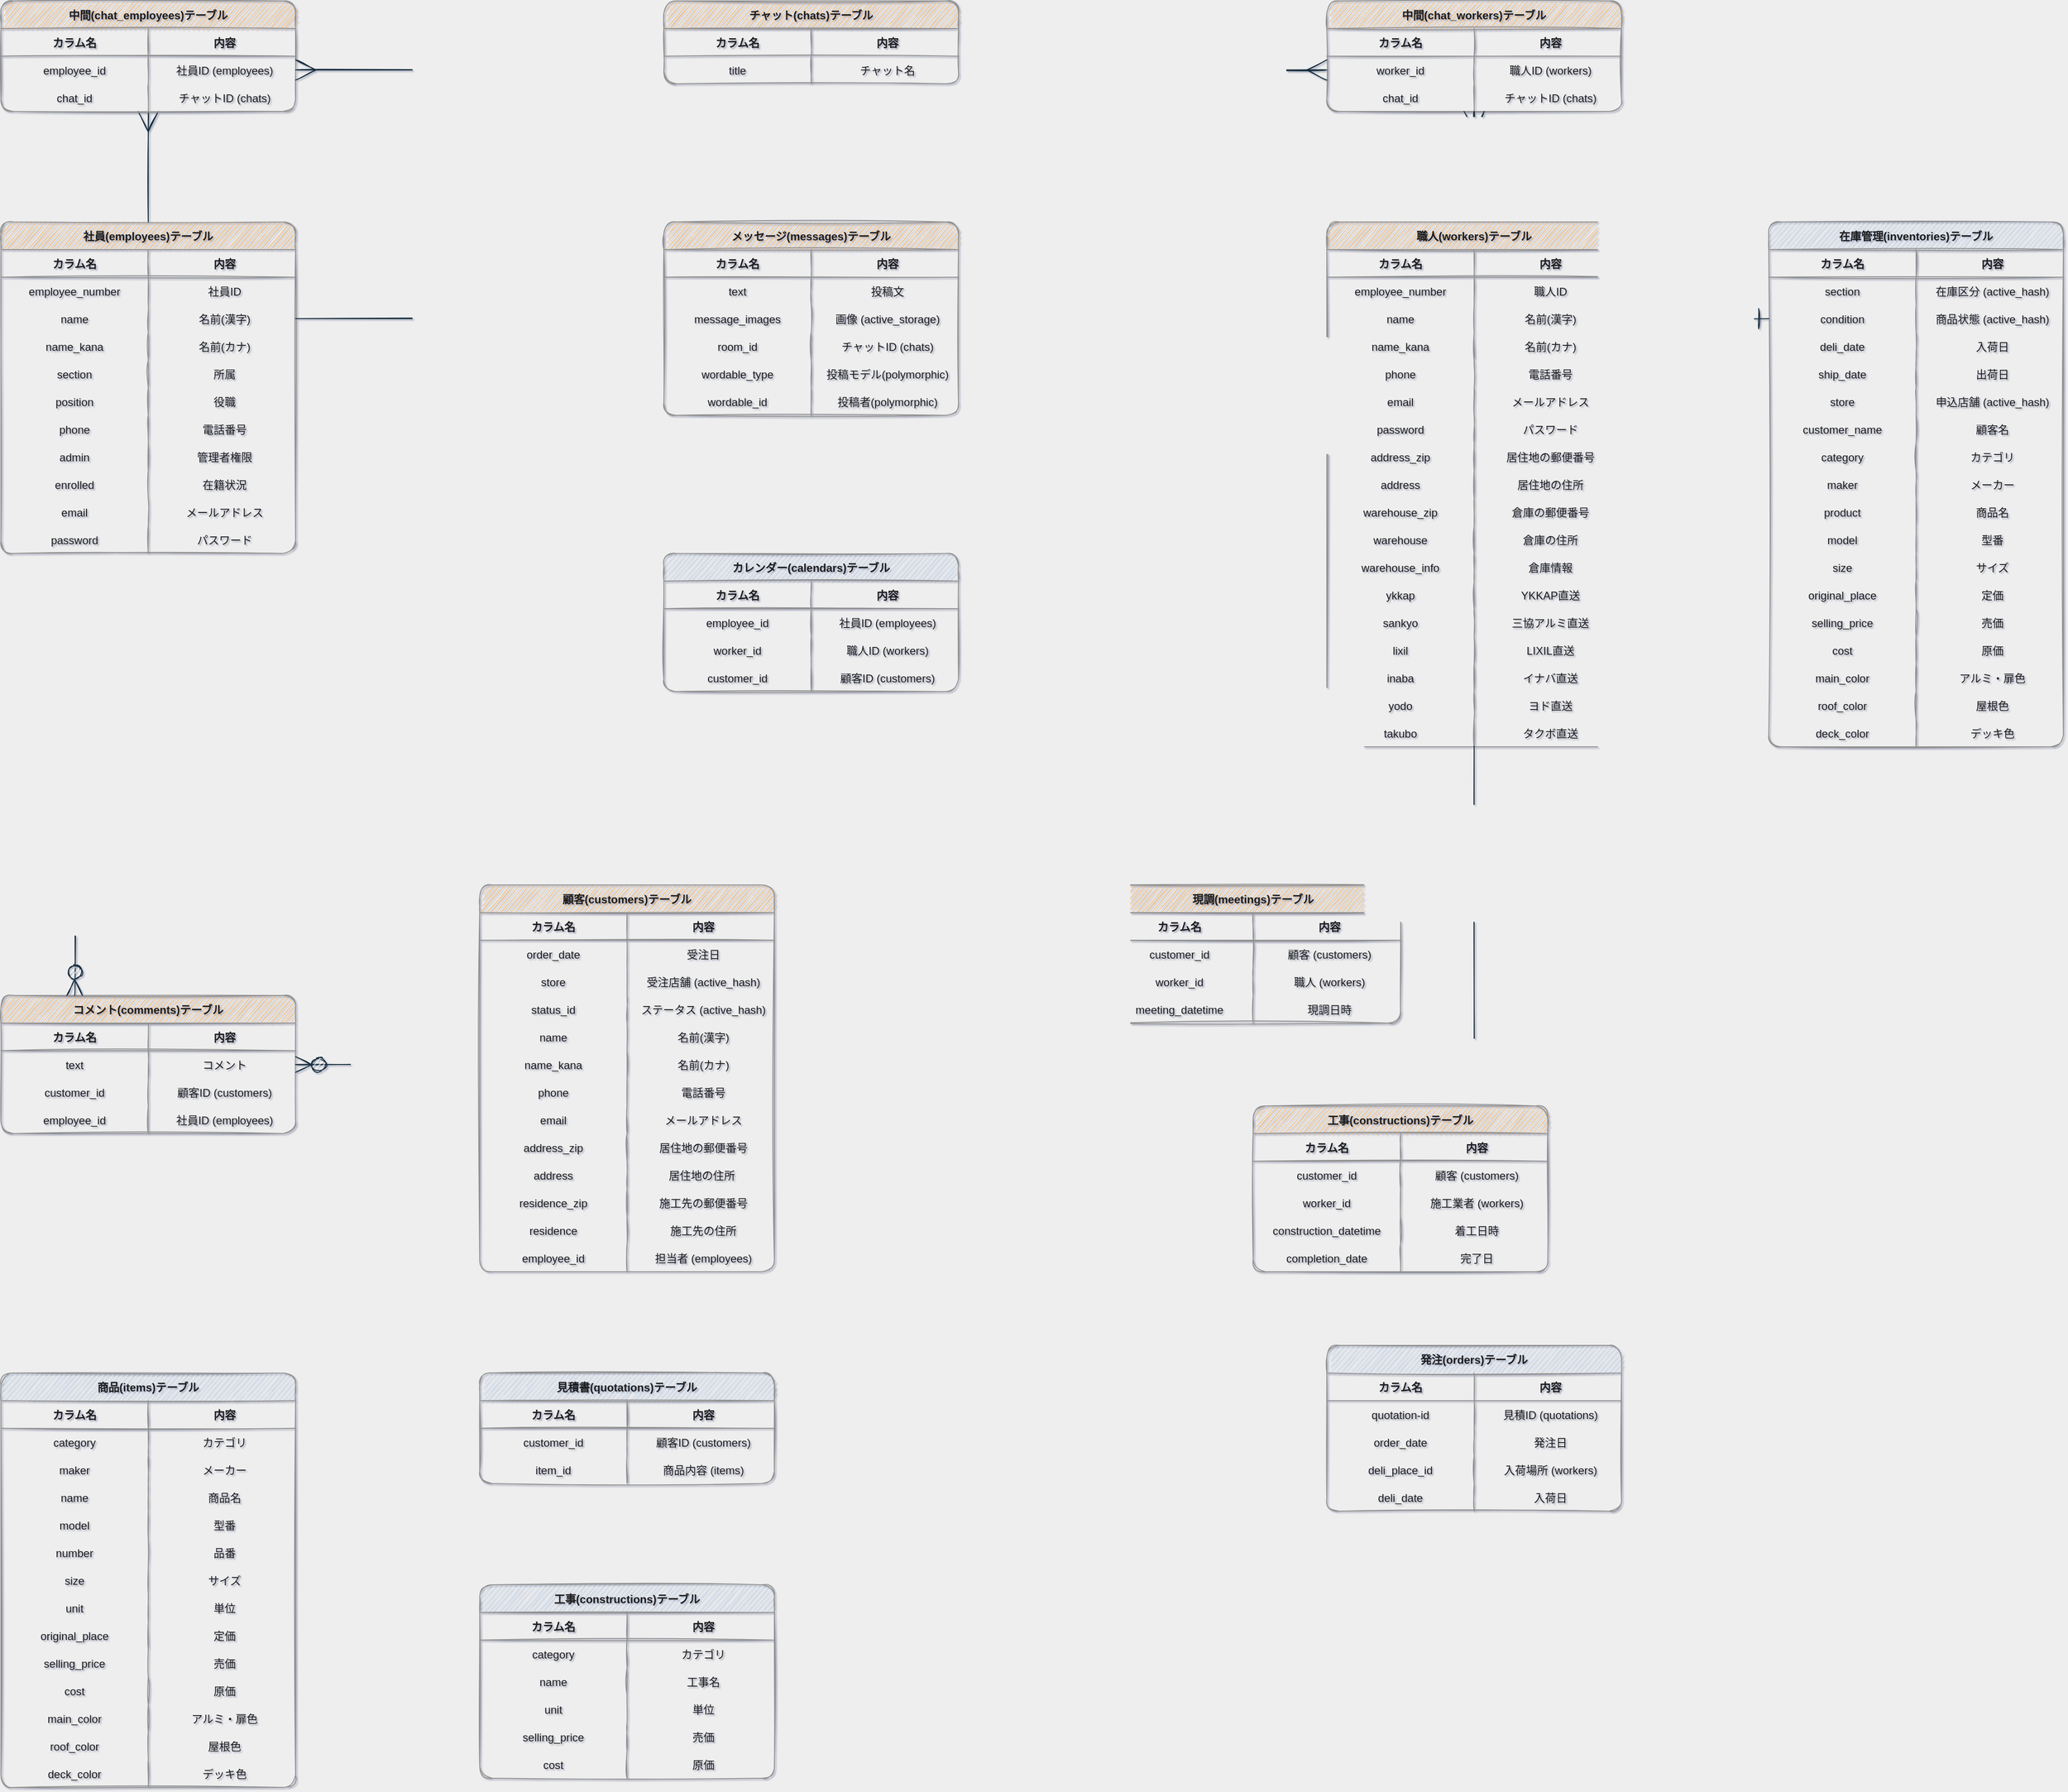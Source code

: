 <mxfile version="14.2.4" type="embed">
    <diagram id="HBBoJEqQbI67x2nuvv9k" name="ページ1">
        <mxGraphModel dx="1168" dy="1177" grid="1" gridSize="10" guides="1" tooltips="1" connect="1" arrows="1" fold="1" page="0" pageScale="1" pageWidth="850" pageHeight="1100" background="#EEEEEE" math="0" shadow="1">
            <root>
                <mxCell id="0"/>
                <mxCell id="1" parent="0"/>
                <mxCell id="88" value="顧客(customers)テーブル" style="shape=table;startSize=30;container=1;collapsible=1;childLayout=tableLayout;fixedRows=1;rowLines=0;fontStyle=1;align=center;resizeLast=1;rounded=1;fillColor=#F5AB50;strokeColor=#909090;fontColor=#1A1A1A;sketch=1;" parent="1" vertex="1">
                    <mxGeometry x="120" y="680" width="320" height="420" as="geometry"/>
                </mxCell>
                <mxCell id="89" value="" style="shape=partialRectangle;collapsible=0;dropTarget=0;pointerEvents=0;fillColor=none;top=0;left=0;bottom=1;right=0;points=[[0,0.5],[1,0.5]];portConstraint=eastwest;rounded=1;strokeColor=#909090;fontColor=#1A1A1A;sketch=1;" parent="88" vertex="1">
                    <mxGeometry y="30" width="320" height="30" as="geometry"/>
                </mxCell>
                <mxCell id="90" value="カラム名" style="shape=partialRectangle;connectable=0;fillColor=none;top=0;left=0;bottom=0;right=0;fontStyle=1;overflow=hidden;rounded=1;strokeColor=#909090;fontColor=#1A1A1A;sketch=1;" parent="89" vertex="1">
                    <mxGeometry width="160" height="30" as="geometry"/>
                </mxCell>
                <mxCell id="91" value="内容" style="shape=partialRectangle;connectable=0;fillColor=none;top=0;left=0;bottom=0;right=0;align=center;spacingLeft=6;fontStyle=1;overflow=hidden;rounded=1;strokeColor=#909090;fontColor=#1A1A1A;sketch=1;" parent="89" vertex="1">
                    <mxGeometry x="160" width="160" height="30" as="geometry"/>
                </mxCell>
                <mxCell id="553" value="" style="shape=partialRectangle;collapsible=0;dropTarget=0;pointerEvents=0;fillColor=none;top=0;left=0;bottom=0;right=0;points=[[0,0.5],[1,0.5]];portConstraint=eastwest;rounded=1;strokeColor=#909090;fontColor=#1A1A1A;sketch=1;" parent="88" vertex="1">
                    <mxGeometry y="60" width="320" height="30" as="geometry"/>
                </mxCell>
                <mxCell id="554" value="order_date" style="shape=partialRectangle;connectable=0;fillColor=none;top=0;left=0;bottom=0;right=0;editable=1;overflow=hidden;rounded=1;strokeColor=#909090;fontColor=#1A1A1A;sketch=1;" parent="553" vertex="1">
                    <mxGeometry width="160" height="30" as="geometry"/>
                </mxCell>
                <mxCell id="555" value="受注日" style="shape=partialRectangle;connectable=0;fillColor=none;top=0;left=0;bottom=0;right=0;align=center;spacingLeft=6;overflow=hidden;rounded=1;strokeColor=#909090;fontColor=#1A1A1A;sketch=1;" parent="553" vertex="1">
                    <mxGeometry x="160" width="160" height="30" as="geometry"/>
                </mxCell>
                <mxCell id="437" value="" style="shape=partialRectangle;collapsible=0;dropTarget=0;pointerEvents=0;fillColor=none;top=0;left=0;bottom=0;right=0;points=[[0,0.5],[1,0.5]];portConstraint=eastwest;rounded=1;strokeColor=#909090;fontColor=#1A1A1A;sketch=1;" parent="88" vertex="1">
                    <mxGeometry y="90" width="320" height="30" as="geometry"/>
                </mxCell>
                <mxCell id="438" value="store" style="shape=partialRectangle;connectable=0;fillColor=none;top=0;left=0;bottom=0;right=0;editable=1;overflow=hidden;rounded=1;strokeColor=#909090;fontColor=#1A1A1A;sketch=1;" parent="437" vertex="1">
                    <mxGeometry width="160" height="30" as="geometry"/>
                </mxCell>
                <mxCell id="439" value="受注店舗 (active_hash)" style="shape=partialRectangle;connectable=0;fillColor=none;top=0;left=0;bottom=0;right=0;align=center;spacingLeft=6;overflow=hidden;rounded=1;strokeColor=#909090;fontColor=#1A1A1A;sketch=1;" parent="437" vertex="1">
                    <mxGeometry x="160" width="160" height="30" as="geometry"/>
                </mxCell>
                <mxCell id="125" value="" style="shape=partialRectangle;collapsible=0;dropTarget=0;pointerEvents=0;fillColor=none;top=0;left=0;bottom=0;right=0;points=[[0,0.5],[1,0.5]];portConstraint=eastwest;rounded=1;strokeColor=#909090;fontColor=#1A1A1A;sketch=1;" parent="88" vertex="1">
                    <mxGeometry y="120" width="320" height="30" as="geometry"/>
                </mxCell>
                <mxCell id="126" value="status_id" style="shape=partialRectangle;connectable=0;fillColor=none;top=0;left=0;bottom=0;right=0;editable=1;overflow=hidden;rounded=1;strokeColor=#909090;fontColor=#1A1A1A;sketch=1;" parent="125" vertex="1">
                    <mxGeometry width="160" height="30" as="geometry"/>
                </mxCell>
                <mxCell id="127" value="ステータス (active_hash)" style="shape=partialRectangle;connectable=0;fillColor=none;top=0;left=0;bottom=0;right=0;align=center;spacingLeft=6;overflow=hidden;rounded=1;strokeColor=#909090;fontColor=#1A1A1A;sketch=1;" parent="125" vertex="1">
                    <mxGeometry x="160" width="160" height="30" as="geometry"/>
                </mxCell>
                <mxCell id="162" value="" style="shape=partialRectangle;collapsible=0;dropTarget=0;pointerEvents=0;fillColor=none;top=0;left=0;bottom=0;right=0;points=[[0,0.5],[1,0.5]];portConstraint=eastwest;rounded=1;strokeColor=#909090;fontColor=#1A1A1A;sketch=1;" parent="88" vertex="1">
                    <mxGeometry y="150" width="320" height="30" as="geometry"/>
                </mxCell>
                <mxCell id="163" value="name" style="shape=partialRectangle;connectable=0;fillColor=none;top=0;left=0;bottom=0;right=0;editable=1;overflow=hidden;rounded=1;strokeColor=#909090;fontColor=#1A1A1A;sketch=1;" parent="162" vertex="1">
                    <mxGeometry width="160" height="30" as="geometry"/>
                </mxCell>
                <mxCell id="164" value="名前(漢字)" style="shape=partialRectangle;connectable=0;fillColor=none;top=0;left=0;bottom=0;right=0;align=center;spacingLeft=6;overflow=hidden;rounded=1;strokeColor=#909090;fontColor=#1A1A1A;sketch=1;" parent="162" vertex="1">
                    <mxGeometry x="160" width="160" height="30" as="geometry"/>
                </mxCell>
                <mxCell id="588" value="" style="shape=partialRectangle;collapsible=0;dropTarget=0;pointerEvents=0;fillColor=none;top=0;left=0;bottom=0;right=0;points=[[0,0.5],[1,0.5]];portConstraint=eastwest;rounded=1;strokeColor=#909090;fontColor=#1A1A1A;sketch=1;" parent="88" vertex="1">
                    <mxGeometry y="180" width="320" height="30" as="geometry"/>
                </mxCell>
                <mxCell id="589" value="name_kana" style="shape=partialRectangle;connectable=0;fillColor=none;top=0;left=0;bottom=0;right=0;editable=1;overflow=hidden;rounded=1;strokeColor=#909090;fontColor=#1A1A1A;sketch=1;" parent="588" vertex="1">
                    <mxGeometry width="160" height="30" as="geometry"/>
                </mxCell>
                <mxCell id="590" value="名前(カナ)" style="shape=partialRectangle;connectable=0;fillColor=none;top=0;left=0;bottom=0;right=0;align=center;spacingLeft=6;overflow=hidden;rounded=1;strokeColor=#909090;fontColor=#1A1A1A;sketch=1;" parent="588" vertex="1">
                    <mxGeometry x="160" width="160" height="30" as="geometry"/>
                </mxCell>
                <mxCell id="591" value="" style="shape=partialRectangle;collapsible=0;dropTarget=0;pointerEvents=0;fillColor=none;top=0;left=0;bottom=0;right=0;points=[[0,0.5],[1,0.5]];portConstraint=eastwest;rounded=1;strokeColor=#909090;fontColor=#1A1A1A;sketch=1;" parent="88" vertex="1">
                    <mxGeometry y="210" width="320" height="30" as="geometry"/>
                </mxCell>
                <mxCell id="592" value="phone" style="shape=partialRectangle;connectable=0;fillColor=none;top=0;left=0;bottom=0;right=0;editable=1;overflow=hidden;rounded=1;strokeColor=#909090;fontColor=#1A1A1A;sketch=1;" parent="591" vertex="1">
                    <mxGeometry width="160" height="30" as="geometry"/>
                </mxCell>
                <mxCell id="593" value="電話番号" style="shape=partialRectangle;connectable=0;fillColor=none;top=0;left=0;bottom=0;right=0;align=center;spacingLeft=6;overflow=hidden;rounded=1;strokeColor=#909090;fontColor=#1A1A1A;sketch=1;" parent="591" vertex="1">
                    <mxGeometry x="160" width="160" height="30" as="geometry"/>
                </mxCell>
                <mxCell id="264" value="" style="shape=partialRectangle;collapsible=0;dropTarget=0;pointerEvents=0;fillColor=none;top=0;left=0;bottom=0;right=0;points=[[0,0.5],[1,0.5]];portConstraint=eastwest;rounded=1;strokeColor=#909090;fontColor=#1A1A1A;sketch=1;" parent="88" vertex="1">
                    <mxGeometry y="240" width="320" height="30" as="geometry"/>
                </mxCell>
                <mxCell id="265" value="email" style="shape=partialRectangle;connectable=0;fillColor=none;top=0;left=0;bottom=0;right=0;editable=1;overflow=hidden;rounded=1;strokeColor=#909090;fontColor=#1A1A1A;sketch=1;" parent="264" vertex="1">
                    <mxGeometry width="160" height="30" as="geometry"/>
                </mxCell>
                <mxCell id="266" value="メールアドレス" style="shape=partialRectangle;connectable=0;fillColor=none;top=0;left=0;bottom=0;right=0;align=center;spacingLeft=6;overflow=hidden;rounded=1;strokeColor=#909090;fontColor=#1A1A1A;sketch=1;" parent="264" vertex="1">
                    <mxGeometry x="160" width="160" height="30" as="geometry"/>
                </mxCell>
                <mxCell id="594" value="" style="shape=partialRectangle;collapsible=0;dropTarget=0;pointerEvents=0;fillColor=none;top=0;left=0;bottom=0;right=0;points=[[0,0.5],[1,0.5]];portConstraint=eastwest;rounded=1;strokeColor=#909090;fontColor=#1A1A1A;sketch=1;" parent="88" vertex="1">
                    <mxGeometry y="270" width="320" height="30" as="geometry"/>
                </mxCell>
                <mxCell id="595" value="address_zip" style="shape=partialRectangle;connectable=0;fillColor=none;top=0;left=0;bottom=0;right=0;editable=1;overflow=hidden;rounded=1;strokeColor=#909090;fontColor=#1A1A1A;sketch=1;" parent="594" vertex="1">
                    <mxGeometry width="160" height="30" as="geometry"/>
                </mxCell>
                <mxCell id="596" value="居住地の郵便番号" style="shape=partialRectangle;connectable=0;fillColor=none;top=0;left=0;bottom=0;right=0;align=center;spacingLeft=6;overflow=hidden;rounded=1;strokeColor=#909090;fontColor=#1A1A1A;sketch=1;" parent="594" vertex="1">
                    <mxGeometry x="160" width="160" height="30" as="geometry"/>
                </mxCell>
                <mxCell id="165" value="" style="shape=partialRectangle;collapsible=0;dropTarget=0;pointerEvents=0;fillColor=none;top=0;left=0;bottom=0;right=0;points=[[0,0.5],[1,0.5]];portConstraint=eastwest;rounded=1;strokeColor=#909090;fontColor=#1A1A1A;sketch=1;" parent="88" vertex="1">
                    <mxGeometry y="300" width="320" height="30" as="geometry"/>
                </mxCell>
                <mxCell id="166" value="address" style="shape=partialRectangle;connectable=0;fillColor=none;top=0;left=0;bottom=0;right=0;editable=1;overflow=hidden;rounded=1;strokeColor=#909090;fontColor=#1A1A1A;sketch=1;" parent="165" vertex="1">
                    <mxGeometry width="160" height="30" as="geometry"/>
                </mxCell>
                <mxCell id="167" value="居住地の住所 " style="shape=partialRectangle;connectable=0;fillColor=none;top=0;left=0;bottom=0;right=0;align=center;spacingLeft=6;overflow=hidden;rounded=1;strokeColor=#909090;fontColor=#1A1A1A;sketch=1;" parent="165" vertex="1">
                    <mxGeometry x="160" width="160" height="30" as="geometry"/>
                </mxCell>
                <mxCell id="261" value="" style="shape=partialRectangle;collapsible=0;dropTarget=0;pointerEvents=0;fillColor=none;top=0;left=0;bottom=0;right=0;points=[[0,0.5],[1,0.5]];portConstraint=eastwest;rounded=1;strokeColor=#909090;fontColor=#1A1A1A;sketch=1;" parent="88" vertex="1">
                    <mxGeometry y="330" width="320" height="30" as="geometry"/>
                </mxCell>
                <mxCell id="262" value="residence_zip" style="shape=partialRectangle;connectable=0;fillColor=none;top=0;left=0;bottom=0;right=0;editable=1;overflow=hidden;rounded=1;strokeColor=#909090;fontColor=#1A1A1A;sketch=1;" parent="261" vertex="1">
                    <mxGeometry width="160" height="30" as="geometry"/>
                </mxCell>
                <mxCell id="263" value="施工先の郵便番号" style="shape=partialRectangle;connectable=0;fillColor=none;top=0;left=0;bottom=0;right=0;align=center;spacingLeft=6;overflow=hidden;rounded=1;strokeColor=#909090;fontColor=#1A1A1A;sketch=1;" parent="261" vertex="1">
                    <mxGeometry x="160" width="160" height="30" as="geometry"/>
                </mxCell>
                <mxCell id="597" value="" style="shape=partialRectangle;collapsible=0;dropTarget=0;pointerEvents=0;fillColor=none;top=0;left=0;bottom=0;right=0;points=[[0,0.5],[1,0.5]];portConstraint=eastwest;rounded=1;strokeColor=#909090;fontColor=#1A1A1A;sketch=1;" parent="88" vertex="1">
                    <mxGeometry y="360" width="320" height="30" as="geometry"/>
                </mxCell>
                <mxCell id="598" value="residence" style="shape=partialRectangle;connectable=0;fillColor=none;top=0;left=0;bottom=0;right=0;editable=1;overflow=hidden;rounded=1;strokeColor=#909090;fontColor=#1A1A1A;sketch=1;" parent="597" vertex="1">
                    <mxGeometry width="160" height="30" as="geometry"/>
                </mxCell>
                <mxCell id="599" value="施工先の住所" style="shape=partialRectangle;connectable=0;fillColor=none;top=0;left=0;bottom=0;right=0;align=center;spacingLeft=6;overflow=hidden;rounded=1;strokeColor=#909090;fontColor=#1A1A1A;sketch=1;" parent="597" vertex="1">
                    <mxGeometry x="160" width="160" height="30" as="geometry"/>
                </mxCell>
                <mxCell id="754" value="" style="shape=partialRectangle;collapsible=0;dropTarget=0;pointerEvents=0;fillColor=none;top=0;left=0;bottom=0;right=0;points=[[0,0.5],[1,0.5]];portConstraint=eastwest;rounded=1;strokeColor=#909090;fontColor=#1A1A1A;sketch=1;" parent="88" vertex="1">
                    <mxGeometry y="390" width="320" height="30" as="geometry"/>
                </mxCell>
                <mxCell id="755" value="employee_id" style="shape=partialRectangle;connectable=0;fillColor=none;top=0;left=0;bottom=0;right=0;editable=1;overflow=hidden;rounded=1;strokeColor=#909090;fontColor=#1A1A1A;sketch=1;" parent="754" vertex="1">
                    <mxGeometry width="160" height="30" as="geometry"/>
                </mxCell>
                <mxCell id="756" value="担当者 (employees)" style="shape=partialRectangle;connectable=0;fillColor=none;top=0;left=0;bottom=0;right=0;align=center;spacingLeft=6;overflow=hidden;rounded=1;strokeColor=#909090;fontColor=#1A1A1A;sketch=1;" parent="754" vertex="1">
                    <mxGeometry x="160" width="160" height="30" as="geometry"/>
                </mxCell>
                <mxCell id="190" value="社員(employees)テーブル" style="shape=table;startSize=30;container=1;collapsible=1;childLayout=tableLayout;fixedRows=1;rowLines=0;fontStyle=1;align=center;resizeLast=1;rounded=1;fillColor=#F5AB50;strokeColor=#909090;fontColor=#1A1A1A;sketch=1;" parent="1" vertex="1">
                    <mxGeometry x="-400" y="-40" width="320" height="360" as="geometry"/>
                </mxCell>
                <mxCell id="191" value="" style="shape=partialRectangle;collapsible=0;dropTarget=0;pointerEvents=0;fillColor=none;top=0;left=0;bottom=1;right=0;points=[[0,0.5],[1,0.5]];portConstraint=eastwest;rounded=1;strokeColor=#909090;fontColor=#1A1A1A;sketch=1;" parent="190" vertex="1">
                    <mxGeometry y="30" width="320" height="30" as="geometry"/>
                </mxCell>
                <mxCell id="192" value="カラム名" style="shape=partialRectangle;connectable=0;fillColor=none;top=0;left=0;bottom=0;right=0;fontStyle=1;overflow=hidden;rounded=1;strokeColor=#909090;fontColor=#1A1A1A;sketch=1;" parent="191" vertex="1">
                    <mxGeometry width="160" height="30" as="geometry"/>
                </mxCell>
                <mxCell id="193" value="内容" style="shape=partialRectangle;connectable=0;fillColor=none;top=0;left=0;bottom=0;right=0;align=center;spacingLeft=6;fontStyle=1;overflow=hidden;rounded=1;strokeColor=#909090;fontColor=#1A1A1A;sketch=1;" parent="191" vertex="1">
                    <mxGeometry x="160" width="160" height="30" as="geometry"/>
                </mxCell>
                <mxCell id="194" value="" style="shape=partialRectangle;collapsible=0;dropTarget=0;pointerEvents=0;fillColor=none;top=0;left=0;bottom=0;right=0;points=[[0,0.5],[1,0.5]];portConstraint=eastwest;rounded=1;strokeColor=#909090;fontColor=#1A1A1A;sketch=1;" parent="190" vertex="1">
                    <mxGeometry y="60" width="320" height="30" as="geometry"/>
                </mxCell>
                <mxCell id="195" value="employee_number" style="shape=partialRectangle;connectable=0;fillColor=none;top=0;left=0;bottom=0;right=0;editable=1;overflow=hidden;rounded=1;strokeColor=#909090;fontColor=#1A1A1A;sketch=1;" parent="194" vertex="1">
                    <mxGeometry width="160" height="30" as="geometry"/>
                </mxCell>
                <mxCell id="196" value="社員ID" style="shape=partialRectangle;connectable=0;fillColor=none;top=0;left=0;bottom=0;right=0;align=center;spacingLeft=6;overflow=hidden;rounded=1;strokeColor=#909090;fontColor=#1A1A1A;sketch=1;" parent="194" vertex="1">
                    <mxGeometry x="160" width="160" height="30" as="geometry"/>
                </mxCell>
                <mxCell id="558" value="" style="shape=partialRectangle;collapsible=0;dropTarget=0;pointerEvents=0;fillColor=none;top=0;left=0;bottom=0;right=0;points=[[0,0.5],[1,0.5]];portConstraint=eastwest;rounded=1;strokeColor=#909090;fontColor=#1A1A1A;sketch=1;" parent="190" vertex="1">
                    <mxGeometry y="90" width="320" height="30" as="geometry"/>
                </mxCell>
                <mxCell id="559" value="name" style="shape=partialRectangle;connectable=0;fillColor=none;top=0;left=0;bottom=0;right=0;editable=1;overflow=hidden;rounded=1;strokeColor=#909090;fontColor=#1A1A1A;sketch=1;" parent="558" vertex="1">
                    <mxGeometry width="160" height="30" as="geometry"/>
                </mxCell>
                <mxCell id="560" value="名前(漢字)" style="shape=partialRectangle;connectable=0;fillColor=none;top=0;left=0;bottom=0;right=0;align=center;spacingLeft=6;overflow=hidden;rounded=1;strokeColor=#909090;fontColor=#1A1A1A;sketch=1;" parent="558" vertex="1">
                    <mxGeometry x="160" width="160" height="30" as="geometry"/>
                </mxCell>
                <mxCell id="561" value="" style="shape=partialRectangle;collapsible=0;dropTarget=0;pointerEvents=0;fillColor=none;top=0;left=0;bottom=0;right=0;points=[[0,0.5],[1,0.5]];portConstraint=eastwest;rounded=1;strokeColor=#909090;fontColor=#1A1A1A;sketch=1;" parent="190" vertex="1">
                    <mxGeometry y="120" width="320" height="30" as="geometry"/>
                </mxCell>
                <mxCell id="562" value="name_kana" style="shape=partialRectangle;connectable=0;fillColor=none;top=0;left=0;bottom=0;right=0;editable=1;overflow=hidden;rounded=1;strokeColor=#909090;fontColor=#1A1A1A;sketch=1;" parent="561" vertex="1">
                    <mxGeometry width="160" height="30" as="geometry"/>
                </mxCell>
                <mxCell id="563" value="名前(カナ)" style="shape=partialRectangle;connectable=0;fillColor=none;top=0;left=0;bottom=0;right=0;align=center;spacingLeft=6;overflow=hidden;rounded=1;strokeColor=#909090;fontColor=#1A1A1A;sketch=1;" parent="561" vertex="1">
                    <mxGeometry x="160" width="160" height="30" as="geometry"/>
                </mxCell>
                <mxCell id="741" value="" style="shape=partialRectangle;collapsible=0;dropTarget=0;pointerEvents=0;fillColor=none;top=0;left=0;bottom=0;right=0;points=[[0,0.5],[1,0.5]];portConstraint=eastwest;rounded=1;strokeColor=#909090;fontColor=#1A1A1A;sketch=1;" parent="190" vertex="1">
                    <mxGeometry y="150" width="320" height="30" as="geometry"/>
                </mxCell>
                <mxCell id="742" value="section" style="shape=partialRectangle;connectable=0;fillColor=none;top=0;left=0;bottom=0;right=0;editable=1;overflow=hidden;rounded=1;strokeColor=#909090;fontColor=#1A1A1A;sketch=1;" parent="741" vertex="1">
                    <mxGeometry width="160" height="30" as="geometry"/>
                </mxCell>
                <mxCell id="743" value="所属" style="shape=partialRectangle;connectable=0;fillColor=none;top=0;left=0;bottom=0;right=0;align=center;spacingLeft=6;overflow=hidden;rounded=1;strokeColor=#909090;fontColor=#1A1A1A;sketch=1;" parent="741" vertex="1">
                    <mxGeometry x="160" width="160" height="30" as="geometry"/>
                </mxCell>
                <mxCell id="570" value="" style="shape=partialRectangle;collapsible=0;dropTarget=0;pointerEvents=0;fillColor=none;top=0;left=0;bottom=0;right=0;points=[[0,0.5],[1,0.5]];portConstraint=eastwest;rounded=1;strokeColor=#909090;fontColor=#1A1A1A;sketch=1;" parent="190" vertex="1">
                    <mxGeometry y="180" width="320" height="30" as="geometry"/>
                </mxCell>
                <mxCell id="571" value="position" style="shape=partialRectangle;connectable=0;fillColor=none;top=0;left=0;bottom=0;right=0;editable=1;overflow=hidden;rounded=1;strokeColor=#909090;fontColor=#1A1A1A;sketch=1;" parent="570" vertex="1">
                    <mxGeometry width="160" height="30" as="geometry"/>
                </mxCell>
                <mxCell id="572" value="役職" style="shape=partialRectangle;connectable=0;fillColor=none;top=0;left=0;bottom=0;right=0;align=center;spacingLeft=6;overflow=hidden;rounded=1;strokeColor=#909090;fontColor=#1A1A1A;sketch=1;" parent="570" vertex="1">
                    <mxGeometry x="160" width="160" height="30" as="geometry"/>
                </mxCell>
                <mxCell id="564" value="" style="shape=partialRectangle;collapsible=0;dropTarget=0;pointerEvents=0;fillColor=none;top=0;left=0;bottom=0;right=0;points=[[0,0.5],[1,0.5]];portConstraint=eastwest;rounded=1;strokeColor=#909090;fontColor=#1A1A1A;sketch=1;" parent="190" vertex="1">
                    <mxGeometry y="210" width="320" height="30" as="geometry"/>
                </mxCell>
                <mxCell id="565" value="phone" style="shape=partialRectangle;connectable=0;fillColor=none;top=0;left=0;bottom=0;right=0;editable=1;overflow=hidden;rounded=1;strokeColor=#909090;fontColor=#1A1A1A;sketch=1;" parent="564" vertex="1">
                    <mxGeometry width="160" height="30" as="geometry"/>
                </mxCell>
                <mxCell id="566" value="電話番号" style="shape=partialRectangle;connectable=0;fillColor=none;top=0;left=0;bottom=0;right=0;align=center;spacingLeft=6;overflow=hidden;rounded=1;strokeColor=#909090;fontColor=#1A1A1A;sketch=1;" parent="564" vertex="1">
                    <mxGeometry x="160" width="160" height="30" as="geometry"/>
                </mxCell>
                <mxCell id="567" value="" style="shape=partialRectangle;collapsible=0;dropTarget=0;pointerEvents=0;fillColor=none;top=0;left=0;bottom=0;right=0;points=[[0,0.5],[1,0.5]];portConstraint=eastwest;rounded=1;strokeColor=#909090;fontColor=#1A1A1A;sketch=1;" parent="190" vertex="1">
                    <mxGeometry y="240" width="320" height="30" as="geometry"/>
                </mxCell>
                <mxCell id="568" value="admin" style="shape=partialRectangle;connectable=0;fillColor=none;top=0;left=0;bottom=0;right=0;editable=1;overflow=hidden;rounded=1;strokeColor=#909090;fontColor=#1A1A1A;sketch=1;" parent="567" vertex="1">
                    <mxGeometry width="160" height="30" as="geometry"/>
                </mxCell>
                <mxCell id="569" value="管理者権限" style="shape=partialRectangle;connectable=0;fillColor=none;top=0;left=0;bottom=0;right=0;align=center;spacingLeft=6;overflow=hidden;rounded=1;strokeColor=#909090;fontColor=#1A1A1A;sketch=1;" parent="567" vertex="1">
                    <mxGeometry x="160" width="160" height="30" as="geometry"/>
                </mxCell>
                <mxCell id="784" value="" style="shape=partialRectangle;collapsible=0;dropTarget=0;pointerEvents=0;fillColor=none;top=0;left=0;bottom=0;right=0;points=[[0,0.5],[1,0.5]];portConstraint=eastwest;rounded=1;strokeColor=#909090;fontColor=#1A1A1A;sketch=1;" parent="190" vertex="1">
                    <mxGeometry y="270" width="320" height="30" as="geometry"/>
                </mxCell>
                <mxCell id="785" value="enrolled" style="shape=partialRectangle;connectable=0;fillColor=none;top=0;left=0;bottom=0;right=0;editable=1;overflow=hidden;rounded=1;strokeColor=#909090;fontColor=#1A1A1A;sketch=1;" parent="784" vertex="1">
                    <mxGeometry width="160" height="30" as="geometry"/>
                </mxCell>
                <mxCell id="786" value="在籍状況" style="shape=partialRectangle;connectable=0;fillColor=none;top=0;left=0;bottom=0;right=0;align=center;spacingLeft=6;overflow=hidden;rounded=1;strokeColor=#909090;fontColor=#1A1A1A;sketch=1;" parent="784" vertex="1">
                    <mxGeometry x="160" width="160" height="30" as="geometry"/>
                </mxCell>
                <mxCell id="197" value="" style="shape=partialRectangle;collapsible=0;dropTarget=0;pointerEvents=0;fillColor=none;top=0;left=0;bottom=0;right=0;points=[[0,0.5],[1,0.5]];portConstraint=eastwest;rounded=1;strokeColor=#909090;fontColor=#1A1A1A;sketch=1;" parent="190" vertex="1">
                    <mxGeometry y="300" width="320" height="30" as="geometry"/>
                </mxCell>
                <mxCell id="198" value="email" style="shape=partialRectangle;connectable=0;fillColor=none;top=0;left=0;bottom=0;right=0;editable=1;overflow=hidden;rounded=1;strokeColor=#909090;fontColor=#1A1A1A;sketch=1;" parent="197" vertex="1">
                    <mxGeometry width="160" height="30" as="geometry"/>
                </mxCell>
                <mxCell id="199" value="メールアドレス" style="shape=partialRectangle;connectable=0;fillColor=none;top=0;left=0;bottom=0;right=0;align=center;spacingLeft=6;overflow=hidden;rounded=1;strokeColor=#909090;fontColor=#1A1A1A;sketch=1;" parent="197" vertex="1">
                    <mxGeometry x="160" width="160" height="30" as="geometry"/>
                </mxCell>
                <mxCell id="200" value="" style="shape=partialRectangle;collapsible=0;dropTarget=0;pointerEvents=0;fillColor=none;top=0;left=0;bottom=0;right=0;points=[[0,0.5],[1,0.5]];portConstraint=eastwest;rounded=1;strokeColor=#909090;fontColor=#1A1A1A;sketch=1;" parent="190" vertex="1">
                    <mxGeometry y="330" width="320" height="30" as="geometry"/>
                </mxCell>
                <mxCell id="201" value="password" style="shape=partialRectangle;connectable=0;fillColor=none;top=0;left=0;bottom=0;right=0;editable=1;overflow=hidden;rounded=1;strokeColor=#909090;fontColor=#1A1A1A;sketch=1;" parent="200" vertex="1">
                    <mxGeometry width="160" height="30" as="geometry"/>
                </mxCell>
                <mxCell id="202" value="パスワード" style="shape=partialRectangle;connectable=0;fillColor=none;top=0;left=0;bottom=0;right=0;align=center;spacingLeft=6;overflow=hidden;rounded=1;strokeColor=#909090;fontColor=#1A1A1A;sketch=1;" parent="200" vertex="1">
                    <mxGeometry x="160" width="160" height="30" as="geometry"/>
                </mxCell>
                <mxCell id="203" value="職人(workers)テーブル" style="shape=table;startSize=30;container=1;collapsible=1;childLayout=tableLayout;fixedRows=1;rowLines=0;fontStyle=1;align=center;resizeLast=1;rounded=1;fillColor=#F5AB50;strokeColor=#909090;fontColor=#1A1A1A;sketch=1;" parent="1" vertex="1">
                    <mxGeometry x="1040" y="-40" width="320" height="570" as="geometry"/>
                </mxCell>
                <mxCell id="204" value="" style="shape=partialRectangle;collapsible=0;dropTarget=0;pointerEvents=0;fillColor=none;top=0;left=0;bottom=1;right=0;points=[[0,0.5],[1,0.5]];portConstraint=eastwest;rounded=1;strokeColor=#909090;fontColor=#1A1A1A;sketch=1;" parent="203" vertex="1">
                    <mxGeometry y="30" width="320" height="30" as="geometry"/>
                </mxCell>
                <mxCell id="205" value="カラム名" style="shape=partialRectangle;connectable=0;fillColor=none;top=0;left=0;bottom=0;right=0;fontStyle=1;overflow=hidden;rounded=1;strokeColor=#909090;fontColor=#1A1A1A;sketch=1;" parent="204" vertex="1">
                    <mxGeometry width="160" height="30" as="geometry"/>
                </mxCell>
                <mxCell id="206" value="内容" style="shape=partialRectangle;connectable=0;fillColor=none;top=0;left=0;bottom=0;right=0;align=center;spacingLeft=6;fontStyle=1;overflow=hidden;rounded=1;strokeColor=#909090;fontColor=#1A1A1A;sketch=1;" parent="204" vertex="1">
                    <mxGeometry x="160" width="160" height="30" as="geometry"/>
                </mxCell>
                <mxCell id="207" value="" style="shape=partialRectangle;collapsible=0;dropTarget=0;pointerEvents=0;fillColor=none;top=0;left=0;bottom=0;right=0;points=[[0,0.5],[1,0.5]];portConstraint=eastwest;rounded=1;strokeColor=#909090;fontColor=#1A1A1A;sketch=1;" parent="203" vertex="1">
                    <mxGeometry y="60" width="320" height="30" as="geometry"/>
                </mxCell>
                <mxCell id="208" value="employee_number" style="shape=partialRectangle;connectable=0;fillColor=none;top=0;left=0;bottom=0;right=0;editable=1;overflow=hidden;rounded=1;strokeColor=#909090;fontColor=#1A1A1A;sketch=1;" parent="207" vertex="1">
                    <mxGeometry width="160" height="30" as="geometry"/>
                </mxCell>
                <mxCell id="209" value="職人ID" style="shape=partialRectangle;connectable=0;fillColor=none;top=0;left=0;bottom=0;right=0;align=center;spacingLeft=6;overflow=hidden;rounded=1;strokeColor=#909090;fontColor=#1A1A1A;sketch=1;" parent="207" vertex="1">
                    <mxGeometry x="160" width="160" height="30" as="geometry"/>
                </mxCell>
                <mxCell id="573" value="" style="shape=partialRectangle;collapsible=0;dropTarget=0;pointerEvents=0;fillColor=none;top=0;left=0;bottom=0;right=0;points=[[0,0.5],[1,0.5]];portConstraint=eastwest;rounded=1;strokeColor=#909090;fontColor=#1A1A1A;sketch=1;" parent="203" vertex="1">
                    <mxGeometry y="90" width="320" height="30" as="geometry"/>
                </mxCell>
                <mxCell id="574" value="name" style="shape=partialRectangle;connectable=0;fillColor=none;top=0;left=0;bottom=0;right=0;editable=1;overflow=hidden;rounded=1;strokeColor=#909090;fontColor=#1A1A1A;sketch=1;" parent="573" vertex="1">
                    <mxGeometry width="160" height="30" as="geometry"/>
                </mxCell>
                <mxCell id="575" value="名前(漢字)" style="shape=partialRectangle;connectable=0;fillColor=none;top=0;left=0;bottom=0;right=0;align=center;spacingLeft=6;overflow=hidden;rounded=1;strokeColor=#909090;fontColor=#1A1A1A;sketch=1;" parent="573" vertex="1">
                    <mxGeometry x="160" width="160" height="30" as="geometry"/>
                </mxCell>
                <mxCell id="576" value="" style="shape=partialRectangle;collapsible=0;dropTarget=0;pointerEvents=0;fillColor=none;top=0;left=0;bottom=0;right=0;points=[[0,0.5],[1,0.5]];portConstraint=eastwest;rounded=1;strokeColor=#909090;fontColor=#1A1A1A;sketch=1;" parent="203" vertex="1">
                    <mxGeometry y="120" width="320" height="30" as="geometry"/>
                </mxCell>
                <mxCell id="577" value="name_kana" style="shape=partialRectangle;connectable=0;fillColor=none;top=0;left=0;bottom=0;right=0;editable=1;overflow=hidden;rounded=1;strokeColor=#909090;fontColor=#1A1A1A;sketch=1;" parent="576" vertex="1">
                    <mxGeometry width="160" height="30" as="geometry"/>
                </mxCell>
                <mxCell id="578" value="名前(カナ)" style="shape=partialRectangle;connectable=0;fillColor=none;top=0;left=0;bottom=0;right=0;align=center;spacingLeft=6;overflow=hidden;rounded=1;strokeColor=#909090;fontColor=#1A1A1A;sketch=1;" parent="576" vertex="1">
                    <mxGeometry x="160" width="160" height="30" as="geometry"/>
                </mxCell>
                <mxCell id="579" value="" style="shape=partialRectangle;collapsible=0;dropTarget=0;pointerEvents=0;fillColor=none;top=0;left=0;bottom=0;right=0;points=[[0,0.5],[1,0.5]];portConstraint=eastwest;rounded=1;strokeColor=#909090;fontColor=#1A1A1A;sketch=1;" parent="203" vertex="1">
                    <mxGeometry y="150" width="320" height="30" as="geometry"/>
                </mxCell>
                <mxCell id="580" value="phone" style="shape=partialRectangle;connectable=0;fillColor=none;top=0;left=0;bottom=0;right=0;editable=1;overflow=hidden;rounded=1;strokeColor=#909090;fontColor=#1A1A1A;sketch=1;" parent="579" vertex="1">
                    <mxGeometry width="160" height="30" as="geometry"/>
                </mxCell>
                <mxCell id="581" value="電話番号" style="shape=partialRectangle;connectable=0;fillColor=none;top=0;left=0;bottom=0;right=0;align=center;spacingLeft=6;overflow=hidden;rounded=1;strokeColor=#909090;fontColor=#1A1A1A;sketch=1;" parent="579" vertex="1">
                    <mxGeometry x="160" width="160" height="30" as="geometry"/>
                </mxCell>
                <mxCell id="210" value="" style="shape=partialRectangle;collapsible=0;dropTarget=0;pointerEvents=0;fillColor=none;top=0;left=0;bottom=0;right=0;points=[[0,0.5],[1,0.5]];portConstraint=eastwest;rounded=1;strokeColor=#909090;fontColor=#1A1A1A;sketch=1;" parent="203" vertex="1">
                    <mxGeometry y="180" width="320" height="30" as="geometry"/>
                </mxCell>
                <mxCell id="211" value="email" style="shape=partialRectangle;connectable=0;fillColor=none;top=0;left=0;bottom=0;right=0;editable=1;overflow=hidden;rounded=1;strokeColor=#909090;fontColor=#1A1A1A;sketch=1;" parent="210" vertex="1">
                    <mxGeometry width="160" height="30" as="geometry"/>
                </mxCell>
                <mxCell id="212" value="メールアドレス" style="shape=partialRectangle;connectable=0;fillColor=none;top=0;left=0;bottom=0;right=0;align=center;spacingLeft=6;overflow=hidden;rounded=1;strokeColor=#909090;fontColor=#1A1A1A;sketch=1;" parent="210" vertex="1">
                    <mxGeometry x="160" width="160" height="30" as="geometry"/>
                </mxCell>
                <mxCell id="213" value="" style="shape=partialRectangle;collapsible=0;dropTarget=0;pointerEvents=0;fillColor=none;top=0;left=0;bottom=0;right=0;points=[[0,0.5],[1,0.5]];portConstraint=eastwest;rounded=1;strokeColor=#909090;fontColor=#1A1A1A;sketch=1;" parent="203" vertex="1">
                    <mxGeometry y="210" width="320" height="30" as="geometry"/>
                </mxCell>
                <mxCell id="214" value="password" style="shape=partialRectangle;connectable=0;fillColor=none;top=0;left=0;bottom=0;right=0;editable=1;overflow=hidden;rounded=1;strokeColor=#909090;fontColor=#1A1A1A;sketch=1;" parent="213" vertex="1">
                    <mxGeometry width="160" height="30" as="geometry"/>
                </mxCell>
                <mxCell id="215" value="パスワード" style="shape=partialRectangle;connectable=0;fillColor=none;top=0;left=0;bottom=0;right=0;align=center;spacingLeft=6;overflow=hidden;rounded=1;strokeColor=#909090;fontColor=#1A1A1A;sketch=1;" parent="213" vertex="1">
                    <mxGeometry x="160" width="160" height="30" as="geometry"/>
                </mxCell>
                <mxCell id="216" value="" style="shape=partialRectangle;collapsible=0;dropTarget=0;pointerEvents=0;fillColor=none;top=0;left=0;bottom=0;right=0;points=[[0,0.5],[1,0.5]];portConstraint=eastwest;rounded=1;strokeColor=#909090;fontColor=#1A1A1A;sketch=1;" parent="203" vertex="1">
                    <mxGeometry y="240" width="320" height="30" as="geometry"/>
                </mxCell>
                <mxCell id="217" value="address_zip" style="shape=partialRectangle;connectable=0;fillColor=none;top=0;left=0;bottom=0;right=0;editable=1;overflow=hidden;rounded=1;strokeColor=#909090;fontColor=#1A1A1A;sketch=1;" parent="216" vertex="1">
                    <mxGeometry width="160" height="30" as="geometry"/>
                </mxCell>
                <mxCell id="218" value="居住地の郵便番号" style="shape=partialRectangle;connectable=0;fillColor=none;top=0;left=0;bottom=0;right=0;align=center;spacingLeft=6;overflow=hidden;rounded=1;strokeColor=#909090;fontColor=#1A1A1A;sketch=1;" parent="216" vertex="1">
                    <mxGeometry x="160" width="160" height="30" as="geometry"/>
                </mxCell>
                <mxCell id="582" value="" style="shape=partialRectangle;collapsible=0;dropTarget=0;pointerEvents=0;fillColor=none;top=0;left=0;bottom=0;right=0;points=[[0,0.5],[1,0.5]];portConstraint=eastwest;rounded=1;strokeColor=#909090;fontColor=#1A1A1A;sketch=1;" parent="203" vertex="1">
                    <mxGeometry y="270" width="320" height="30" as="geometry"/>
                </mxCell>
                <mxCell id="583" value="address" style="shape=partialRectangle;connectable=0;fillColor=none;top=0;left=0;bottom=0;right=0;editable=1;overflow=hidden;rounded=1;strokeColor=#909090;fontColor=#1A1A1A;sketch=1;" parent="582" vertex="1">
                    <mxGeometry width="160" height="30" as="geometry"/>
                </mxCell>
                <mxCell id="584" value="居住地の住所" style="shape=partialRectangle;connectable=0;fillColor=none;top=0;left=0;bottom=0;right=0;align=center;spacingLeft=6;overflow=hidden;rounded=1;strokeColor=#909090;fontColor=#1A1A1A;sketch=1;" parent="582" vertex="1">
                    <mxGeometry x="160" width="160" height="30" as="geometry"/>
                </mxCell>
                <mxCell id="219" value="" style="shape=partialRectangle;collapsible=0;dropTarget=0;pointerEvents=0;fillColor=none;top=0;left=0;bottom=0;right=0;points=[[0,0.5],[1,0.5]];portConstraint=eastwest;rounded=1;strokeColor=#909090;fontColor=#1A1A1A;sketch=1;" parent="203" vertex="1">
                    <mxGeometry y="300" width="320" height="30" as="geometry"/>
                </mxCell>
                <mxCell id="220" value="warehouse_zip" style="shape=partialRectangle;connectable=0;fillColor=none;top=0;left=0;bottom=0;right=0;editable=1;overflow=hidden;rounded=1;strokeColor=#909090;fontColor=#1A1A1A;sketch=1;" parent="219" vertex="1">
                    <mxGeometry width="160" height="30" as="geometry"/>
                </mxCell>
                <mxCell id="221" value="倉庫の郵便番号" style="shape=partialRectangle;connectable=0;fillColor=none;top=0;left=0;bottom=0;right=0;align=center;spacingLeft=6;overflow=hidden;rounded=1;strokeColor=#909090;fontColor=#1A1A1A;sketch=1;" parent="219" vertex="1">
                    <mxGeometry x="160" width="160" height="30" as="geometry"/>
                </mxCell>
                <mxCell id="585" value="" style="shape=partialRectangle;collapsible=0;dropTarget=0;pointerEvents=0;fillColor=none;top=0;left=0;bottom=0;right=0;points=[[0,0.5],[1,0.5]];portConstraint=eastwest;rounded=1;strokeColor=#909090;fontColor=#1A1A1A;sketch=1;" parent="203" vertex="1">
                    <mxGeometry y="330" width="320" height="30" as="geometry"/>
                </mxCell>
                <mxCell id="586" value="warehouse" style="shape=partialRectangle;connectable=0;fillColor=none;top=0;left=0;bottom=0;right=0;editable=1;overflow=hidden;rounded=1;strokeColor=#909090;fontColor=#1A1A1A;sketch=1;" parent="585" vertex="1">
                    <mxGeometry width="160" height="30" as="geometry"/>
                </mxCell>
                <mxCell id="587" value="倉庫の住所" style="shape=partialRectangle;connectable=0;fillColor=none;top=0;left=0;bottom=0;right=0;align=center;spacingLeft=6;overflow=hidden;rounded=1;strokeColor=#909090;fontColor=#1A1A1A;sketch=1;" parent="585" vertex="1">
                    <mxGeometry x="160" width="160" height="30" as="geometry"/>
                </mxCell>
                <mxCell id="738" value="" style="shape=partialRectangle;collapsible=0;dropTarget=0;pointerEvents=0;fillColor=none;top=0;left=0;bottom=0;right=0;points=[[0,0.5],[1,0.5]];portConstraint=eastwest;rounded=1;strokeColor=#909090;fontColor=#1A1A1A;sketch=1;" parent="203" vertex="1">
                    <mxGeometry y="360" width="320" height="30" as="geometry"/>
                </mxCell>
                <mxCell id="739" value="warehouse_info" style="shape=partialRectangle;connectable=0;fillColor=none;top=0;left=0;bottom=0;right=0;editable=1;overflow=hidden;rounded=1;strokeColor=#909090;fontColor=#1A1A1A;sketch=1;" parent="738" vertex="1">
                    <mxGeometry width="160" height="30" as="geometry"/>
                </mxCell>
                <mxCell id="740" value="倉庫情報" style="shape=partialRectangle;connectable=0;fillColor=none;top=0;left=0;bottom=0;right=0;align=center;spacingLeft=6;overflow=hidden;rounded=1;strokeColor=#909090;fontColor=#1A1A1A;sketch=1;" parent="738" vertex="1">
                    <mxGeometry x="160" width="160" height="30" as="geometry"/>
                </mxCell>
                <mxCell id="222" value="" style="shape=partialRectangle;collapsible=0;dropTarget=0;pointerEvents=0;fillColor=none;top=0;left=0;bottom=0;right=0;points=[[0,0.5],[1,0.5]];portConstraint=eastwest;rounded=1;strokeColor=#909090;fontColor=#1A1A1A;sketch=1;" parent="203" vertex="1">
                    <mxGeometry y="390" width="320" height="30" as="geometry"/>
                </mxCell>
                <mxCell id="223" value="ykkap" style="shape=partialRectangle;connectable=0;fillColor=none;top=0;left=0;bottom=0;right=0;editable=1;overflow=hidden;rounded=1;strokeColor=#909090;fontColor=#1A1A1A;sketch=1;" parent="222" vertex="1">
                    <mxGeometry width="160" height="30" as="geometry"/>
                </mxCell>
                <mxCell id="224" value="YKKAP直送" style="shape=partialRectangle;connectable=0;fillColor=none;top=0;left=0;bottom=0;right=0;align=center;spacingLeft=6;overflow=hidden;rounded=1;strokeColor=#909090;fontColor=#1A1A1A;sketch=1;" parent="222" vertex="1">
                    <mxGeometry x="160" width="160" height="30" as="geometry"/>
                </mxCell>
                <mxCell id="225" value="" style="shape=partialRectangle;collapsible=0;dropTarget=0;pointerEvents=0;fillColor=none;top=0;left=0;bottom=0;right=0;points=[[0,0.5],[1,0.5]];portConstraint=eastwest;rounded=1;strokeColor=#909090;fontColor=#1A1A1A;sketch=1;" parent="203" vertex="1">
                    <mxGeometry y="420" width="320" height="30" as="geometry"/>
                </mxCell>
                <mxCell id="226" value="sankyo" style="shape=partialRectangle;connectable=0;fillColor=none;top=0;left=0;bottom=0;right=0;editable=1;overflow=hidden;rounded=1;strokeColor=#909090;fontColor=#1A1A1A;sketch=1;" parent="225" vertex="1">
                    <mxGeometry width="160" height="30" as="geometry"/>
                </mxCell>
                <mxCell id="227" value="三協アルミ直送" style="shape=partialRectangle;connectable=0;fillColor=none;top=0;left=0;bottom=0;right=0;align=center;spacingLeft=6;overflow=hidden;rounded=1;strokeColor=#909090;fontColor=#1A1A1A;sketch=1;" parent="225" vertex="1">
                    <mxGeometry x="160" width="160" height="30" as="geometry"/>
                </mxCell>
                <mxCell id="228" value="" style="shape=partialRectangle;collapsible=0;dropTarget=0;pointerEvents=0;fillColor=none;top=0;left=0;bottom=0;right=0;points=[[0,0.5],[1,0.5]];portConstraint=eastwest;rounded=1;strokeColor=#909090;fontColor=#1A1A1A;sketch=1;" parent="203" vertex="1">
                    <mxGeometry y="450" width="320" height="30" as="geometry"/>
                </mxCell>
                <mxCell id="229" value="lixil" style="shape=partialRectangle;connectable=0;fillColor=none;top=0;left=0;bottom=0;right=0;editable=1;overflow=hidden;rounded=1;strokeColor=#909090;fontColor=#1A1A1A;sketch=1;" parent="228" vertex="1">
                    <mxGeometry width="160" height="30" as="geometry"/>
                </mxCell>
                <mxCell id="230" value="LIXIL直送" style="shape=partialRectangle;connectable=0;fillColor=none;top=0;left=0;bottom=0;right=0;align=center;spacingLeft=6;overflow=hidden;rounded=1;strokeColor=#909090;fontColor=#1A1A1A;sketch=1;" parent="228" vertex="1">
                    <mxGeometry x="160" width="160" height="30" as="geometry"/>
                </mxCell>
                <mxCell id="231" value="" style="shape=partialRectangle;collapsible=0;dropTarget=0;pointerEvents=0;fillColor=none;top=0;left=0;bottom=0;right=0;points=[[0,0.5],[1,0.5]];portConstraint=eastwest;rounded=1;strokeColor=#909090;fontColor=#1A1A1A;sketch=1;" parent="203" vertex="1">
                    <mxGeometry y="480" width="320" height="30" as="geometry"/>
                </mxCell>
                <mxCell id="232" value="inaba" style="shape=partialRectangle;connectable=0;fillColor=none;top=0;left=0;bottom=0;right=0;editable=1;overflow=hidden;rounded=1;strokeColor=#909090;fontColor=#1A1A1A;sketch=1;" parent="231" vertex="1">
                    <mxGeometry width="160" height="30" as="geometry"/>
                </mxCell>
                <mxCell id="233" value="イナバ直送" style="shape=partialRectangle;connectable=0;fillColor=none;top=0;left=0;bottom=0;right=0;align=center;spacingLeft=6;overflow=hidden;rounded=1;strokeColor=#909090;fontColor=#1A1A1A;sketch=1;" parent="231" vertex="1">
                    <mxGeometry x="160" width="160" height="30" as="geometry"/>
                </mxCell>
                <mxCell id="234" value="" style="shape=partialRectangle;collapsible=0;dropTarget=0;pointerEvents=0;fillColor=none;top=0;left=0;bottom=0;right=0;points=[[0,0.5],[1,0.5]];portConstraint=eastwest;rounded=1;strokeColor=#909090;fontColor=#1A1A1A;sketch=1;" parent="203" vertex="1">
                    <mxGeometry y="510" width="320" height="30" as="geometry"/>
                </mxCell>
                <mxCell id="235" value="yodo" style="shape=partialRectangle;connectable=0;fillColor=none;top=0;left=0;bottom=0;right=0;editable=1;overflow=hidden;rounded=1;strokeColor=#909090;fontColor=#1A1A1A;sketch=1;" parent="234" vertex="1">
                    <mxGeometry width="160" height="30" as="geometry"/>
                </mxCell>
                <mxCell id="236" value="ヨド直送" style="shape=partialRectangle;connectable=0;fillColor=none;top=0;left=0;bottom=0;right=0;align=center;spacingLeft=6;overflow=hidden;rounded=1;strokeColor=#909090;fontColor=#1A1A1A;sketch=1;" parent="234" vertex="1">
                    <mxGeometry x="160" width="160" height="30" as="geometry"/>
                </mxCell>
                <mxCell id="237" value="" style="shape=partialRectangle;collapsible=0;dropTarget=0;pointerEvents=0;fillColor=none;top=0;left=0;bottom=0;right=0;points=[[0,0.5],[1,0.5]];portConstraint=eastwest;rounded=1;strokeColor=#909090;fontColor=#1A1A1A;sketch=1;" parent="203" vertex="1">
                    <mxGeometry y="540" width="320" height="30" as="geometry"/>
                </mxCell>
                <mxCell id="238" value="takubo" style="shape=partialRectangle;connectable=0;fillColor=none;top=0;left=0;bottom=0;right=0;editable=1;overflow=hidden;rounded=1;strokeColor=#909090;fontColor=#1A1A1A;sketch=1;" parent="237" vertex="1">
                    <mxGeometry width="160" height="30" as="geometry"/>
                </mxCell>
                <mxCell id="239" value="タクボ直送" style="shape=partialRectangle;connectable=0;fillColor=none;top=0;left=0;bottom=0;right=0;align=center;spacingLeft=6;overflow=hidden;rounded=1;strokeColor=#909090;fontColor=#1A1A1A;sketch=1;" parent="237" vertex="1">
                    <mxGeometry x="160" width="160" height="30" as="geometry"/>
                </mxCell>
                <mxCell id="281" value="商品(items)テーブル" style="shape=table;startSize=30;container=1;collapsible=1;childLayout=tableLayout;fixedRows=1;rowLines=0;fontStyle=1;align=center;resizeLast=1;rounded=1;strokeColor=#909090;fontColor=#1A1A1A;sketch=1;fillColor=#CCE5FF;" parent="1" vertex="1">
                    <mxGeometry x="-400" y="1210" width="320" height="450" as="geometry"/>
                </mxCell>
                <mxCell id="282" value="" style="shape=partialRectangle;collapsible=0;dropTarget=0;pointerEvents=0;fillColor=none;top=0;left=0;bottom=1;right=0;points=[[0,0.5],[1,0.5]];portConstraint=eastwest;rounded=1;strokeColor=#909090;fontColor=#1A1A1A;sketch=1;" parent="281" vertex="1">
                    <mxGeometry y="30" width="320" height="30" as="geometry"/>
                </mxCell>
                <mxCell id="283" value="カラム名" style="shape=partialRectangle;connectable=0;fillColor=none;top=0;left=0;bottom=0;right=0;fontStyle=1;overflow=hidden;rounded=1;strokeColor=#909090;fontColor=#1A1A1A;sketch=1;" parent="282" vertex="1">
                    <mxGeometry width="160" height="30" as="geometry"/>
                </mxCell>
                <mxCell id="284" value="内容" style="shape=partialRectangle;connectable=0;fillColor=none;top=0;left=0;bottom=0;right=0;align=center;spacingLeft=6;fontStyle=1;overflow=hidden;rounded=1;strokeColor=#909090;fontColor=#1A1A1A;sketch=1;" parent="282" vertex="1">
                    <mxGeometry x="160" width="160" height="30" as="geometry"/>
                </mxCell>
                <mxCell id="288" value="" style="shape=partialRectangle;collapsible=0;dropTarget=0;pointerEvents=0;fillColor=none;top=0;left=0;bottom=0;right=0;points=[[0,0.5],[1,0.5]];portConstraint=eastwest;rounded=1;strokeColor=#909090;fontColor=#1A1A1A;sketch=1;" parent="281" vertex="1">
                    <mxGeometry y="60" width="320" height="30" as="geometry"/>
                </mxCell>
                <mxCell id="289" value="category" style="shape=partialRectangle;connectable=0;fillColor=none;top=0;left=0;bottom=0;right=0;editable=1;overflow=hidden;rounded=1;strokeColor=#909090;fontColor=#1A1A1A;sketch=1;" parent="288" vertex="1">
                    <mxGeometry width="160" height="30" as="geometry"/>
                </mxCell>
                <mxCell id="290" value="カテゴリ" style="shape=partialRectangle;connectable=0;fillColor=none;top=0;left=0;bottom=0;right=0;align=center;spacingLeft=6;overflow=hidden;rounded=1;strokeColor=#909090;fontColor=#1A1A1A;sketch=1;" parent="288" vertex="1">
                    <mxGeometry x="160" width="160" height="30" as="geometry"/>
                </mxCell>
                <mxCell id="285" value="" style="shape=partialRectangle;collapsible=0;dropTarget=0;pointerEvents=0;fillColor=none;top=0;left=0;bottom=0;right=0;points=[[0,0.5],[1,0.5]];portConstraint=eastwest;rounded=1;strokeColor=#909090;fontColor=#1A1A1A;sketch=1;" parent="281" vertex="1">
                    <mxGeometry y="90" width="320" height="30" as="geometry"/>
                </mxCell>
                <mxCell id="286" value="maker" style="shape=partialRectangle;connectable=0;fillColor=none;top=0;left=0;bottom=0;right=0;editable=1;overflow=hidden;rounded=1;strokeColor=#909090;fontColor=#1A1A1A;sketch=1;" parent="285" vertex="1">
                    <mxGeometry width="160" height="30" as="geometry"/>
                </mxCell>
                <mxCell id="287" value="メーカー" style="shape=partialRectangle;connectable=0;fillColor=none;top=0;left=0;bottom=0;right=0;align=center;spacingLeft=6;overflow=hidden;rounded=1;strokeColor=#909090;fontColor=#1A1A1A;sketch=1;" parent="285" vertex="1">
                    <mxGeometry x="160" width="160" height="30" as="geometry"/>
                </mxCell>
                <mxCell id="291" value="" style="shape=partialRectangle;collapsible=0;dropTarget=0;pointerEvents=0;fillColor=none;top=0;left=0;bottom=0;right=0;points=[[0,0.5],[1,0.5]];portConstraint=eastwest;rounded=1;strokeColor=#909090;fontColor=#1A1A1A;sketch=1;" parent="281" vertex="1">
                    <mxGeometry y="120" width="320" height="30" as="geometry"/>
                </mxCell>
                <mxCell id="292" value="name" style="shape=partialRectangle;connectable=0;fillColor=none;top=0;left=0;bottom=0;right=0;editable=1;overflow=hidden;rounded=1;strokeColor=#909090;fontColor=#1A1A1A;sketch=1;" parent="291" vertex="1">
                    <mxGeometry width="160" height="30" as="geometry"/>
                </mxCell>
                <mxCell id="293" value="商品名" style="shape=partialRectangle;connectable=0;fillColor=none;top=0;left=0;bottom=0;right=0;align=center;spacingLeft=6;overflow=hidden;rounded=1;strokeColor=#909090;fontColor=#1A1A1A;sketch=1;" parent="291" vertex="1">
                    <mxGeometry x="160" width="160" height="30" as="geometry"/>
                </mxCell>
                <mxCell id="294" value="" style="shape=partialRectangle;collapsible=0;dropTarget=0;pointerEvents=0;fillColor=none;top=0;left=0;bottom=0;right=0;points=[[0,0.5],[1,0.5]];portConstraint=eastwest;rounded=1;strokeColor=#909090;fontColor=#1A1A1A;sketch=1;" parent="281" vertex="1">
                    <mxGeometry y="150" width="320" height="30" as="geometry"/>
                </mxCell>
                <mxCell id="295" value="model" style="shape=partialRectangle;connectable=0;fillColor=none;top=0;left=0;bottom=0;right=0;editable=1;overflow=hidden;rounded=1;strokeColor=#909090;fontColor=#1A1A1A;sketch=1;" parent="294" vertex="1">
                    <mxGeometry width="160" height="30" as="geometry"/>
                </mxCell>
                <mxCell id="296" value="型番" style="shape=partialRectangle;connectable=0;fillColor=none;top=0;left=0;bottom=0;right=0;align=center;spacingLeft=6;overflow=hidden;rounded=1;strokeColor=#909090;fontColor=#1A1A1A;sketch=1;" parent="294" vertex="1">
                    <mxGeometry x="160" width="160" height="30" as="geometry"/>
                </mxCell>
                <mxCell id="361" value="" style="shape=partialRectangle;collapsible=0;dropTarget=0;pointerEvents=0;fillColor=none;top=0;left=0;bottom=0;right=0;points=[[0,0.5],[1,0.5]];portConstraint=eastwest;rounded=1;strokeColor=#909090;fontColor=#1A1A1A;sketch=1;" parent="281" vertex="1">
                    <mxGeometry y="180" width="320" height="30" as="geometry"/>
                </mxCell>
                <mxCell id="362" value="number" style="shape=partialRectangle;connectable=0;fillColor=none;top=0;left=0;bottom=0;right=0;editable=1;overflow=hidden;rounded=1;strokeColor=#909090;fontColor=#1A1A1A;sketch=1;" parent="361" vertex="1">
                    <mxGeometry width="160" height="30" as="geometry"/>
                </mxCell>
                <mxCell id="363" value="品番" style="shape=partialRectangle;connectable=0;fillColor=none;top=0;left=0;bottom=0;right=0;align=center;spacingLeft=6;overflow=hidden;rounded=1;strokeColor=#909090;fontColor=#1A1A1A;sketch=1;" parent="361" vertex="1">
                    <mxGeometry x="160" width="160" height="30" as="geometry"/>
                </mxCell>
                <mxCell id="297" value="" style="shape=partialRectangle;collapsible=0;dropTarget=0;pointerEvents=0;fillColor=none;top=0;left=0;bottom=0;right=0;points=[[0,0.5],[1,0.5]];portConstraint=eastwest;rounded=1;strokeColor=#909090;fontColor=#1A1A1A;sketch=1;" parent="281" vertex="1">
                    <mxGeometry y="210" width="320" height="30" as="geometry"/>
                </mxCell>
                <mxCell id="298" value="size" style="shape=partialRectangle;connectable=0;fillColor=none;top=0;left=0;bottom=0;right=0;editable=1;overflow=hidden;rounded=1;strokeColor=#909090;fontColor=#1A1A1A;sketch=1;" parent="297" vertex="1">
                    <mxGeometry width="160" height="30" as="geometry"/>
                </mxCell>
                <mxCell id="299" value="サイズ" style="shape=partialRectangle;connectable=0;fillColor=none;top=0;left=0;bottom=0;right=0;align=center;spacingLeft=6;overflow=hidden;rounded=1;strokeColor=#909090;fontColor=#1A1A1A;sketch=1;" parent="297" vertex="1">
                    <mxGeometry x="160" width="160" height="30" as="geometry"/>
                </mxCell>
                <mxCell id="434" value="" style="shape=partialRectangle;collapsible=0;dropTarget=0;pointerEvents=0;fillColor=none;top=0;left=0;bottom=0;right=0;points=[[0,0.5],[1,0.5]];portConstraint=eastwest;rounded=1;strokeColor=#909090;fontColor=#1A1A1A;sketch=1;" parent="281" vertex="1">
                    <mxGeometry y="240" width="320" height="30" as="geometry"/>
                </mxCell>
                <mxCell id="435" value="unit" style="shape=partialRectangle;connectable=0;fillColor=none;top=0;left=0;bottom=0;right=0;editable=1;overflow=hidden;rounded=1;strokeColor=#909090;fontColor=#1A1A1A;sketch=1;" parent="434" vertex="1">
                    <mxGeometry width="160" height="30" as="geometry"/>
                </mxCell>
                <mxCell id="436" value="単位" style="shape=partialRectangle;connectable=0;fillColor=none;top=0;left=0;bottom=0;right=0;align=center;spacingLeft=6;overflow=hidden;rounded=1;strokeColor=#909090;fontColor=#1A1A1A;sketch=1;" parent="434" vertex="1">
                    <mxGeometry x="160" width="160" height="30" as="geometry"/>
                </mxCell>
                <mxCell id="300" value="" style="shape=partialRectangle;collapsible=0;dropTarget=0;pointerEvents=0;fillColor=none;top=0;left=0;bottom=0;right=0;points=[[0,0.5],[1,0.5]];portConstraint=eastwest;rounded=1;strokeColor=#909090;fontColor=#1A1A1A;sketch=1;" parent="281" vertex="1">
                    <mxGeometry y="270" width="320" height="30" as="geometry"/>
                </mxCell>
                <mxCell id="301" value="original_place" style="shape=partialRectangle;connectable=0;fillColor=none;top=0;left=0;bottom=0;right=0;editable=1;overflow=hidden;rounded=1;strokeColor=#909090;fontColor=#1A1A1A;sketch=1;" parent="300" vertex="1">
                    <mxGeometry width="160" height="30" as="geometry"/>
                </mxCell>
                <mxCell id="302" value="定価" style="shape=partialRectangle;connectable=0;fillColor=none;top=0;left=0;bottom=0;right=0;align=center;spacingLeft=6;overflow=hidden;rounded=1;strokeColor=#909090;fontColor=#1A1A1A;sketch=1;" parent="300" vertex="1">
                    <mxGeometry x="160" width="160" height="30" as="geometry"/>
                </mxCell>
                <mxCell id="303" value="" style="shape=partialRectangle;collapsible=0;dropTarget=0;pointerEvents=0;fillColor=none;top=0;left=0;bottom=0;right=0;points=[[0,0.5],[1,0.5]];portConstraint=eastwest;rounded=1;strokeColor=#909090;fontColor=#1A1A1A;sketch=1;" parent="281" vertex="1">
                    <mxGeometry y="300" width="320" height="30" as="geometry"/>
                </mxCell>
                <mxCell id="304" value="selling_price" style="shape=partialRectangle;connectable=0;fillColor=none;top=0;left=0;bottom=0;right=0;editable=1;overflow=hidden;rounded=1;strokeColor=#909090;fontColor=#1A1A1A;sketch=1;" parent="303" vertex="1">
                    <mxGeometry width="160" height="30" as="geometry"/>
                </mxCell>
                <mxCell id="305" value="売価" style="shape=partialRectangle;connectable=0;fillColor=none;top=0;left=0;bottom=0;right=0;align=center;spacingLeft=6;overflow=hidden;rounded=1;strokeColor=#909090;fontColor=#1A1A1A;sketch=1;" parent="303" vertex="1">
                    <mxGeometry x="160" width="160" height="30" as="geometry"/>
                </mxCell>
                <mxCell id="306" value="" style="shape=partialRectangle;collapsible=0;dropTarget=0;pointerEvents=0;fillColor=none;top=0;left=0;bottom=0;right=0;points=[[0,0.5],[1,0.5]];portConstraint=eastwest;rounded=1;strokeColor=#909090;fontColor=#1A1A1A;sketch=1;" parent="281" vertex="1">
                    <mxGeometry y="330" width="320" height="30" as="geometry"/>
                </mxCell>
                <mxCell id="307" value="cost" style="shape=partialRectangle;connectable=0;fillColor=none;top=0;left=0;bottom=0;right=0;editable=1;overflow=hidden;rounded=1;strokeColor=#909090;fontColor=#1A1A1A;sketch=1;" parent="306" vertex="1">
                    <mxGeometry width="160" height="30" as="geometry"/>
                </mxCell>
                <mxCell id="308" value="原価" style="shape=partialRectangle;connectable=0;fillColor=none;top=0;left=0;bottom=0;right=0;align=center;spacingLeft=6;overflow=hidden;rounded=1;strokeColor=#909090;fontColor=#1A1A1A;sketch=1;" parent="306" vertex="1">
                    <mxGeometry x="160" width="160" height="30" as="geometry"/>
                </mxCell>
                <mxCell id="309" value="" style="shape=partialRectangle;collapsible=0;dropTarget=0;pointerEvents=0;fillColor=none;top=0;left=0;bottom=0;right=0;points=[[0,0.5],[1,0.5]];portConstraint=eastwest;rounded=1;strokeColor=#909090;fontColor=#1A1A1A;sketch=1;" parent="281" vertex="1">
                    <mxGeometry y="360" width="320" height="30" as="geometry"/>
                </mxCell>
                <mxCell id="310" value="main_color" style="shape=partialRectangle;connectable=0;fillColor=none;top=0;left=0;bottom=0;right=0;editable=1;overflow=hidden;rounded=1;strokeColor=#909090;fontColor=#1A1A1A;sketch=1;" parent="309" vertex="1">
                    <mxGeometry width="160" height="30" as="geometry"/>
                </mxCell>
                <mxCell id="311" value="アルミ・扉色" style="shape=partialRectangle;connectable=0;fillColor=none;top=0;left=0;bottom=0;right=0;align=center;spacingLeft=6;overflow=hidden;rounded=1;strokeColor=#909090;fontColor=#1A1A1A;sketch=1;" parent="309" vertex="1">
                    <mxGeometry x="160" width="160" height="30" as="geometry"/>
                </mxCell>
                <mxCell id="312" value="" style="shape=partialRectangle;collapsible=0;dropTarget=0;pointerEvents=0;fillColor=none;top=0;left=0;bottom=0;right=0;points=[[0,0.5],[1,0.5]];portConstraint=eastwest;rounded=1;strokeColor=#909090;fontColor=#1A1A1A;sketch=1;" parent="281" vertex="1">
                    <mxGeometry y="390" width="320" height="30" as="geometry"/>
                </mxCell>
                <mxCell id="313" value="roof_color" style="shape=partialRectangle;connectable=0;fillColor=none;top=0;left=0;bottom=0;right=0;editable=1;overflow=hidden;rounded=1;strokeColor=#909090;fontColor=#1A1A1A;sketch=1;" parent="312" vertex="1">
                    <mxGeometry width="160" height="30" as="geometry"/>
                </mxCell>
                <mxCell id="314" value="屋根色" style="shape=partialRectangle;connectable=0;fillColor=none;top=0;left=0;bottom=0;right=0;align=center;spacingLeft=6;overflow=hidden;rounded=1;strokeColor=#909090;fontColor=#1A1A1A;sketch=1;" parent="312" vertex="1">
                    <mxGeometry x="160" width="160" height="30" as="geometry"/>
                </mxCell>
                <mxCell id="315" value="" style="shape=partialRectangle;collapsible=0;dropTarget=0;pointerEvents=0;fillColor=none;top=0;left=0;bottom=0;right=0;points=[[0,0.5],[1,0.5]];portConstraint=eastwest;rounded=1;strokeColor=#909090;fontColor=#1A1A1A;sketch=1;" parent="281" vertex="1">
                    <mxGeometry y="420" width="320" height="30" as="geometry"/>
                </mxCell>
                <mxCell id="316" value="deck_color" style="shape=partialRectangle;connectable=0;fillColor=none;top=0;left=0;bottom=0;right=0;editable=1;overflow=hidden;rounded=1;strokeColor=#909090;fontColor=#1A1A1A;sketch=1;" parent="315" vertex="1">
                    <mxGeometry width="160" height="30" as="geometry"/>
                </mxCell>
                <mxCell id="317" value="デッキ色" style="shape=partialRectangle;connectable=0;fillColor=none;top=0;left=0;bottom=0;right=0;align=center;spacingLeft=6;overflow=hidden;rounded=1;strokeColor=#909090;fontColor=#1A1A1A;sketch=1;" parent="315" vertex="1">
                    <mxGeometry x="160" width="160" height="30" as="geometry"/>
                </mxCell>
                <mxCell id="324" value="在庫管理(inventories)テーブル" style="shape=table;startSize=30;container=1;collapsible=1;childLayout=tableLayout;fixedRows=1;rowLines=0;fontStyle=1;align=center;resizeLast=1;rounded=1;strokeColor=#909090;fontColor=#1A1A1A;sketch=1;fillColor=#CCE5FF;" parent="1" vertex="1">
                    <mxGeometry x="1520" y="-40" width="320" height="570" as="geometry"/>
                </mxCell>
                <mxCell id="325" value="" style="shape=partialRectangle;collapsible=0;dropTarget=0;pointerEvents=0;fillColor=none;top=0;left=0;bottom=1;right=0;points=[[0,0.5],[1,0.5]];portConstraint=eastwest;rounded=1;strokeColor=#909090;fontColor=#1A1A1A;sketch=1;" parent="324" vertex="1">
                    <mxGeometry y="30" width="320" height="30" as="geometry"/>
                </mxCell>
                <mxCell id="326" value="カラム名" style="shape=partialRectangle;connectable=0;fillColor=none;top=0;left=0;bottom=0;right=0;fontStyle=1;overflow=hidden;rounded=1;strokeColor=#909090;fontColor=#1A1A1A;sketch=1;" parent="325" vertex="1">
                    <mxGeometry width="160" height="30" as="geometry"/>
                </mxCell>
                <mxCell id="327" value="内容" style="shape=partialRectangle;connectable=0;fillColor=none;top=0;left=0;bottom=0;right=0;align=center;spacingLeft=6;fontStyle=1;overflow=hidden;rounded=1;strokeColor=#909090;fontColor=#1A1A1A;sketch=1;" parent="325" vertex="1">
                    <mxGeometry x="160" width="160" height="30" as="geometry"/>
                </mxCell>
                <mxCell id="386" value="" style="shape=partialRectangle;collapsible=0;dropTarget=0;pointerEvents=0;fillColor=none;top=0;left=0;bottom=0;right=0;points=[[0,0.5],[1,0.5]];portConstraint=eastwest;rounded=1;strokeColor=#909090;fontColor=#1A1A1A;sketch=1;" parent="324" vertex="1">
                    <mxGeometry y="60" width="320" height="30" as="geometry"/>
                </mxCell>
                <mxCell id="387" value="section" style="shape=partialRectangle;connectable=0;fillColor=none;top=0;left=0;bottom=0;right=0;editable=1;overflow=hidden;rounded=1;strokeColor=#909090;fontColor=#1A1A1A;sketch=1;" parent="386" vertex="1">
                    <mxGeometry width="160" height="30" as="geometry"/>
                </mxCell>
                <mxCell id="388" value="在庫区分 (active_hash)" style="shape=partialRectangle;connectable=0;fillColor=none;top=0;left=0;bottom=0;right=0;align=center;spacingLeft=6;overflow=hidden;rounded=1;strokeColor=#909090;fontColor=#1A1A1A;sketch=1;" parent="386" vertex="1">
                    <mxGeometry x="160" width="160" height="30" as="geometry"/>
                </mxCell>
                <mxCell id="383" value="" style="shape=partialRectangle;collapsible=0;dropTarget=0;pointerEvents=0;fillColor=none;top=0;left=0;bottom=0;right=0;points=[[0,0.5],[1,0.5]];portConstraint=eastwest;rounded=1;strokeColor=#909090;fontColor=#1A1A1A;sketch=1;" parent="324" vertex="1">
                    <mxGeometry y="90" width="320" height="30" as="geometry"/>
                </mxCell>
                <mxCell id="384" value="condition" style="shape=partialRectangle;connectable=0;fillColor=none;top=0;left=0;bottom=0;right=0;editable=1;overflow=hidden;rounded=1;strokeColor=#909090;fontColor=#1A1A1A;sketch=1;" parent="383" vertex="1">
                    <mxGeometry width="160" height="30" as="geometry"/>
                </mxCell>
                <mxCell id="385" value="商品状態 (active_hash)" style="shape=partialRectangle;connectable=0;fillColor=none;top=0;left=0;bottom=0;right=0;align=center;spacingLeft=6;overflow=hidden;rounded=1;strokeColor=#909090;fontColor=#1A1A1A;sketch=1;" parent="383" vertex="1">
                    <mxGeometry x="160" width="160" height="30" as="geometry"/>
                </mxCell>
                <mxCell id="389" value="" style="shape=partialRectangle;collapsible=0;dropTarget=0;pointerEvents=0;fillColor=none;top=0;left=0;bottom=0;right=0;points=[[0,0.5],[1,0.5]];portConstraint=eastwest;rounded=1;strokeColor=#909090;fontColor=#1A1A1A;sketch=1;" parent="324" vertex="1">
                    <mxGeometry y="120" width="320" height="30" as="geometry"/>
                </mxCell>
                <mxCell id="390" value="deli_date" style="shape=partialRectangle;connectable=0;fillColor=none;top=0;left=0;bottom=0;right=0;editable=1;overflow=hidden;rounded=1;strokeColor=#909090;fontColor=#1A1A1A;sketch=1;" parent="389" vertex="1">
                    <mxGeometry width="160" height="30" as="geometry"/>
                </mxCell>
                <mxCell id="391" value="入荷日" style="shape=partialRectangle;connectable=0;fillColor=none;top=0;left=0;bottom=0;right=0;align=center;spacingLeft=6;overflow=hidden;rounded=1;strokeColor=#909090;fontColor=#1A1A1A;sketch=1;" parent="389" vertex="1">
                    <mxGeometry x="160" width="160" height="30" as="geometry"/>
                </mxCell>
                <mxCell id="392" value="" style="shape=partialRectangle;collapsible=0;dropTarget=0;pointerEvents=0;fillColor=none;top=0;left=0;bottom=0;right=0;points=[[0,0.5],[1,0.5]];portConstraint=eastwest;rounded=1;strokeColor=#909090;fontColor=#1A1A1A;sketch=1;" parent="324" vertex="1">
                    <mxGeometry y="150" width="320" height="30" as="geometry"/>
                </mxCell>
                <mxCell id="393" value="ship_date" style="shape=partialRectangle;connectable=0;fillColor=none;top=0;left=0;bottom=0;right=0;editable=1;overflow=hidden;rounded=1;strokeColor=#909090;fontColor=#1A1A1A;sketch=1;" parent="392" vertex="1">
                    <mxGeometry width="160" height="30" as="geometry"/>
                </mxCell>
                <mxCell id="394" value="出荷日" style="shape=partialRectangle;connectable=0;fillColor=none;top=0;left=0;bottom=0;right=0;align=center;spacingLeft=6;overflow=hidden;rounded=1;strokeColor=#909090;fontColor=#1A1A1A;sketch=1;" parent="392" vertex="1">
                    <mxGeometry x="160" width="160" height="30" as="geometry"/>
                </mxCell>
                <mxCell id="446" value="" style="shape=partialRectangle;collapsible=0;dropTarget=0;pointerEvents=0;fillColor=none;top=0;left=0;bottom=0;right=0;points=[[0,0.5],[1,0.5]];portConstraint=eastwest;rounded=1;strokeColor=#909090;fontColor=#1A1A1A;sketch=1;" parent="324" vertex="1">
                    <mxGeometry y="180" width="320" height="30" as="geometry"/>
                </mxCell>
                <mxCell id="447" value="store" style="shape=partialRectangle;connectable=0;fillColor=none;top=0;left=0;bottom=0;right=0;editable=1;overflow=hidden;rounded=1;strokeColor=#909090;fontColor=#1A1A1A;sketch=1;" parent="446" vertex="1">
                    <mxGeometry width="160" height="30" as="geometry"/>
                </mxCell>
                <mxCell id="448" value="申込店舗 (active_hash)" style="shape=partialRectangle;connectable=0;fillColor=none;top=0;left=0;bottom=0;right=0;align=center;spacingLeft=6;overflow=hidden;rounded=1;strokeColor=#909090;fontColor=#1A1A1A;sketch=1;" parent="446" vertex="1">
                    <mxGeometry x="160" width="160" height="30" as="geometry"/>
                </mxCell>
                <mxCell id="380" value="" style="shape=partialRectangle;collapsible=0;dropTarget=0;pointerEvents=0;fillColor=none;top=0;left=0;bottom=0;right=0;points=[[0,0.5],[1,0.5]];portConstraint=eastwest;rounded=1;strokeColor=#909090;fontColor=#1A1A1A;sketch=1;" parent="324" vertex="1">
                    <mxGeometry y="210" width="320" height="30" as="geometry"/>
                </mxCell>
                <mxCell id="381" value="customer_name" style="shape=partialRectangle;connectable=0;fillColor=none;top=0;left=0;bottom=0;right=0;editable=1;overflow=hidden;rounded=1;strokeColor=#909090;fontColor=#1A1A1A;sketch=1;" parent="380" vertex="1">
                    <mxGeometry width="160" height="30" as="geometry"/>
                </mxCell>
                <mxCell id="382" value="顧客名" style="shape=partialRectangle;connectable=0;fillColor=none;top=0;left=0;bottom=0;right=0;align=center;spacingLeft=6;overflow=hidden;rounded=1;strokeColor=#909090;fontColor=#1A1A1A;sketch=1;" parent="380" vertex="1">
                    <mxGeometry x="160" width="160" height="30" as="geometry"/>
                </mxCell>
                <mxCell id="328" value="" style="shape=partialRectangle;collapsible=0;dropTarget=0;pointerEvents=0;fillColor=none;top=0;left=0;bottom=0;right=0;points=[[0,0.5],[1,0.5]];portConstraint=eastwest;rounded=1;strokeColor=#909090;fontColor=#1A1A1A;sketch=1;" parent="324" vertex="1">
                    <mxGeometry y="240" width="320" height="30" as="geometry"/>
                </mxCell>
                <mxCell id="329" value="category" style="shape=partialRectangle;connectable=0;fillColor=none;top=0;left=0;bottom=0;right=0;editable=1;overflow=hidden;rounded=1;strokeColor=#909090;fontColor=#1A1A1A;sketch=1;" parent="328" vertex="1">
                    <mxGeometry width="160" height="30" as="geometry"/>
                </mxCell>
                <mxCell id="330" value="カテゴリ" style="shape=partialRectangle;connectable=0;fillColor=none;top=0;left=0;bottom=0;right=0;align=center;spacingLeft=6;overflow=hidden;rounded=1;strokeColor=#909090;fontColor=#1A1A1A;sketch=1;" parent="328" vertex="1">
                    <mxGeometry x="160" width="160" height="30" as="geometry"/>
                </mxCell>
                <mxCell id="331" value="" style="shape=partialRectangle;collapsible=0;dropTarget=0;pointerEvents=0;fillColor=none;top=0;left=0;bottom=0;right=0;points=[[0,0.5],[1,0.5]];portConstraint=eastwest;rounded=1;strokeColor=#909090;fontColor=#1A1A1A;sketch=1;" parent="324" vertex="1">
                    <mxGeometry y="270" width="320" height="30" as="geometry"/>
                </mxCell>
                <mxCell id="332" value="maker" style="shape=partialRectangle;connectable=0;fillColor=none;top=0;left=0;bottom=0;right=0;editable=1;overflow=hidden;rounded=1;strokeColor=#909090;fontColor=#1A1A1A;sketch=1;" parent="331" vertex="1">
                    <mxGeometry width="160" height="30" as="geometry"/>
                </mxCell>
                <mxCell id="333" value="メーカー" style="shape=partialRectangle;connectable=0;fillColor=none;top=0;left=0;bottom=0;right=0;align=center;spacingLeft=6;overflow=hidden;rounded=1;strokeColor=#909090;fontColor=#1A1A1A;sketch=1;" parent="331" vertex="1">
                    <mxGeometry x="160" width="160" height="30" as="geometry"/>
                </mxCell>
                <mxCell id="334" value="" style="shape=partialRectangle;collapsible=0;dropTarget=0;pointerEvents=0;fillColor=none;top=0;left=0;bottom=0;right=0;points=[[0,0.5],[1,0.5]];portConstraint=eastwest;rounded=1;strokeColor=#909090;fontColor=#1A1A1A;sketch=1;" parent="324" vertex="1">
                    <mxGeometry y="300" width="320" height="30" as="geometry"/>
                </mxCell>
                <mxCell id="335" value="product" style="shape=partialRectangle;connectable=0;fillColor=none;top=0;left=0;bottom=0;right=0;editable=1;overflow=hidden;rounded=1;strokeColor=#909090;fontColor=#1A1A1A;sketch=1;" parent="334" vertex="1">
                    <mxGeometry width="160" height="30" as="geometry"/>
                </mxCell>
                <mxCell id="336" value="商品名" style="shape=partialRectangle;connectable=0;fillColor=none;top=0;left=0;bottom=0;right=0;align=center;spacingLeft=6;overflow=hidden;rounded=1;strokeColor=#909090;fontColor=#1A1A1A;sketch=1;" parent="334" vertex="1">
                    <mxGeometry x="160" width="160" height="30" as="geometry"/>
                </mxCell>
                <mxCell id="337" value="" style="shape=partialRectangle;collapsible=0;dropTarget=0;pointerEvents=0;fillColor=none;top=0;left=0;bottom=0;right=0;points=[[0,0.5],[1,0.5]];portConstraint=eastwest;rounded=1;strokeColor=#909090;fontColor=#1A1A1A;sketch=1;" parent="324" vertex="1">
                    <mxGeometry y="330" width="320" height="30" as="geometry"/>
                </mxCell>
                <mxCell id="338" value="model" style="shape=partialRectangle;connectable=0;fillColor=none;top=0;left=0;bottom=0;right=0;editable=1;overflow=hidden;rounded=1;strokeColor=#909090;fontColor=#1A1A1A;sketch=1;" parent="337" vertex="1">
                    <mxGeometry width="160" height="30" as="geometry"/>
                </mxCell>
                <mxCell id="339" value="型番" style="shape=partialRectangle;connectable=0;fillColor=none;top=0;left=0;bottom=0;right=0;align=center;spacingLeft=6;overflow=hidden;rounded=1;strokeColor=#909090;fontColor=#1A1A1A;sketch=1;" parent="337" vertex="1">
                    <mxGeometry x="160" width="160" height="30" as="geometry"/>
                </mxCell>
                <mxCell id="340" value="" style="shape=partialRectangle;collapsible=0;dropTarget=0;pointerEvents=0;fillColor=none;top=0;left=0;bottom=0;right=0;points=[[0,0.5],[1,0.5]];portConstraint=eastwest;rounded=1;strokeColor=#909090;fontColor=#1A1A1A;sketch=1;" parent="324" vertex="1">
                    <mxGeometry y="360" width="320" height="30" as="geometry"/>
                </mxCell>
                <mxCell id="341" value="size" style="shape=partialRectangle;connectable=0;fillColor=none;top=0;left=0;bottom=0;right=0;editable=1;overflow=hidden;rounded=1;strokeColor=#909090;fontColor=#1A1A1A;sketch=1;" parent="340" vertex="1">
                    <mxGeometry width="160" height="30" as="geometry"/>
                </mxCell>
                <mxCell id="342" value="サイズ" style="shape=partialRectangle;connectable=0;fillColor=none;top=0;left=0;bottom=0;right=0;align=center;spacingLeft=6;overflow=hidden;rounded=1;strokeColor=#909090;fontColor=#1A1A1A;sketch=1;" parent="340" vertex="1">
                    <mxGeometry x="160" width="160" height="30" as="geometry"/>
                </mxCell>
                <mxCell id="343" value="" style="shape=partialRectangle;collapsible=0;dropTarget=0;pointerEvents=0;fillColor=none;top=0;left=0;bottom=0;right=0;points=[[0,0.5],[1,0.5]];portConstraint=eastwest;rounded=1;strokeColor=#909090;fontColor=#1A1A1A;sketch=1;" parent="324" vertex="1">
                    <mxGeometry y="390" width="320" height="30" as="geometry"/>
                </mxCell>
                <mxCell id="344" value="original_place" style="shape=partialRectangle;connectable=0;fillColor=none;top=0;left=0;bottom=0;right=0;editable=1;overflow=hidden;rounded=1;strokeColor=#909090;fontColor=#1A1A1A;sketch=1;" parent="343" vertex="1">
                    <mxGeometry width="160" height="30" as="geometry"/>
                </mxCell>
                <mxCell id="345" value="定価" style="shape=partialRectangle;connectable=0;fillColor=none;top=0;left=0;bottom=0;right=0;align=center;spacingLeft=6;overflow=hidden;rounded=1;strokeColor=#909090;fontColor=#1A1A1A;sketch=1;" parent="343" vertex="1">
                    <mxGeometry x="160" width="160" height="30" as="geometry"/>
                </mxCell>
                <mxCell id="346" value="" style="shape=partialRectangle;collapsible=0;dropTarget=0;pointerEvents=0;fillColor=none;top=0;left=0;bottom=0;right=0;points=[[0,0.5],[1,0.5]];portConstraint=eastwest;rounded=1;strokeColor=#909090;fontColor=#1A1A1A;sketch=1;" parent="324" vertex="1">
                    <mxGeometry y="420" width="320" height="30" as="geometry"/>
                </mxCell>
                <mxCell id="347" value="selling_price" style="shape=partialRectangle;connectable=0;fillColor=none;top=0;left=0;bottom=0;right=0;editable=1;overflow=hidden;rounded=1;strokeColor=#909090;fontColor=#1A1A1A;sketch=1;" parent="346" vertex="1">
                    <mxGeometry width="160" height="30" as="geometry"/>
                </mxCell>
                <mxCell id="348" value="売価" style="shape=partialRectangle;connectable=0;fillColor=none;top=0;left=0;bottom=0;right=0;align=center;spacingLeft=6;overflow=hidden;rounded=1;strokeColor=#909090;fontColor=#1A1A1A;sketch=1;" parent="346" vertex="1">
                    <mxGeometry x="160" width="160" height="30" as="geometry"/>
                </mxCell>
                <mxCell id="349" value="" style="shape=partialRectangle;collapsible=0;dropTarget=0;pointerEvents=0;fillColor=none;top=0;left=0;bottom=0;right=0;points=[[0,0.5],[1,0.5]];portConstraint=eastwest;rounded=1;strokeColor=#909090;fontColor=#1A1A1A;sketch=1;" parent="324" vertex="1">
                    <mxGeometry y="450" width="320" height="30" as="geometry"/>
                </mxCell>
                <mxCell id="350" value="cost" style="shape=partialRectangle;connectable=0;fillColor=none;top=0;left=0;bottom=0;right=0;editable=1;overflow=hidden;rounded=1;strokeColor=#909090;fontColor=#1A1A1A;sketch=1;" parent="349" vertex="1">
                    <mxGeometry width="160" height="30" as="geometry"/>
                </mxCell>
                <mxCell id="351" value="原価" style="shape=partialRectangle;connectable=0;fillColor=none;top=0;left=0;bottom=0;right=0;align=center;spacingLeft=6;overflow=hidden;rounded=1;strokeColor=#909090;fontColor=#1A1A1A;sketch=1;" parent="349" vertex="1">
                    <mxGeometry x="160" width="160" height="30" as="geometry"/>
                </mxCell>
                <mxCell id="352" value="" style="shape=partialRectangle;collapsible=0;dropTarget=0;pointerEvents=0;fillColor=none;top=0;left=0;bottom=0;right=0;points=[[0,0.5],[1,0.5]];portConstraint=eastwest;rounded=1;strokeColor=#909090;fontColor=#1A1A1A;sketch=1;" parent="324" vertex="1">
                    <mxGeometry y="480" width="320" height="30" as="geometry"/>
                </mxCell>
                <mxCell id="353" value="main_color" style="shape=partialRectangle;connectable=0;fillColor=none;top=0;left=0;bottom=0;right=0;editable=1;overflow=hidden;rounded=1;strokeColor=#909090;fontColor=#1A1A1A;sketch=1;" parent="352" vertex="1">
                    <mxGeometry width="160" height="30" as="geometry"/>
                </mxCell>
                <mxCell id="354" value="アルミ・扉色" style="shape=partialRectangle;connectable=0;fillColor=none;top=0;left=0;bottom=0;right=0;align=center;spacingLeft=6;overflow=hidden;rounded=1;strokeColor=#909090;fontColor=#1A1A1A;sketch=1;" parent="352" vertex="1">
                    <mxGeometry x="160" width="160" height="30" as="geometry"/>
                </mxCell>
                <mxCell id="355" value="" style="shape=partialRectangle;collapsible=0;dropTarget=0;pointerEvents=0;fillColor=none;top=0;left=0;bottom=0;right=0;points=[[0,0.5],[1,0.5]];portConstraint=eastwest;rounded=1;strokeColor=#909090;fontColor=#1A1A1A;sketch=1;" parent="324" vertex="1">
                    <mxGeometry y="510" width="320" height="30" as="geometry"/>
                </mxCell>
                <mxCell id="356" value="roof_color" style="shape=partialRectangle;connectable=0;fillColor=none;top=0;left=0;bottom=0;right=0;editable=1;overflow=hidden;rounded=1;strokeColor=#909090;fontColor=#1A1A1A;sketch=1;" parent="355" vertex="1">
                    <mxGeometry width="160" height="30" as="geometry"/>
                </mxCell>
                <mxCell id="357" value="屋根色" style="shape=partialRectangle;connectable=0;fillColor=none;top=0;left=0;bottom=0;right=0;align=center;spacingLeft=6;overflow=hidden;rounded=1;strokeColor=#909090;fontColor=#1A1A1A;sketch=1;" parent="355" vertex="1">
                    <mxGeometry x="160" width="160" height="30" as="geometry"/>
                </mxCell>
                <mxCell id="358" value="" style="shape=partialRectangle;collapsible=0;dropTarget=0;pointerEvents=0;fillColor=none;top=0;left=0;bottom=0;right=0;points=[[0,0.5],[1,0.5]];portConstraint=eastwest;rounded=1;strokeColor=#909090;fontColor=#1A1A1A;sketch=1;" parent="324" vertex="1">
                    <mxGeometry y="540" width="320" height="30" as="geometry"/>
                </mxCell>
                <mxCell id="359" value="deck_color" style="shape=partialRectangle;connectable=0;fillColor=none;top=0;left=0;bottom=0;right=0;editable=1;overflow=hidden;rounded=1;strokeColor=#909090;fontColor=#1A1A1A;sketch=1;" parent="358" vertex="1">
                    <mxGeometry width="160" height="30" as="geometry"/>
                </mxCell>
                <mxCell id="360" value="デッキ色" style="shape=partialRectangle;connectable=0;fillColor=none;top=0;left=0;bottom=0;right=0;align=center;spacingLeft=6;overflow=hidden;rounded=1;strokeColor=#909090;fontColor=#1A1A1A;sketch=1;" parent="358" vertex="1">
                    <mxGeometry x="160" width="160" height="30" as="geometry"/>
                </mxCell>
                <mxCell id="367" value="見積書(quotations)テーブル" style="shape=table;startSize=30;container=1;collapsible=1;childLayout=tableLayout;fixedRows=1;rowLines=0;fontStyle=1;align=center;resizeLast=1;rounded=1;strokeColor=#909090;fontColor=#1A1A1A;sketch=1;fillColor=#CCE5FF;" parent="1" vertex="1">
                    <mxGeometry x="120" y="1210" width="320" height="120" as="geometry"/>
                </mxCell>
                <mxCell id="368" value="" style="shape=partialRectangle;collapsible=0;dropTarget=0;pointerEvents=0;fillColor=none;top=0;left=0;bottom=1;right=0;points=[[0,0.5],[1,0.5]];portConstraint=eastwest;rounded=1;strokeColor=#909090;fontColor=#1A1A1A;sketch=1;" parent="367" vertex="1">
                    <mxGeometry y="30" width="320" height="30" as="geometry"/>
                </mxCell>
                <mxCell id="369" value="カラム名" style="shape=partialRectangle;connectable=0;fillColor=none;top=0;left=0;bottom=0;right=0;fontStyle=1;overflow=hidden;rounded=1;strokeColor=#909090;fontColor=#1A1A1A;sketch=1;" parent="368" vertex="1">
                    <mxGeometry width="160" height="30" as="geometry"/>
                </mxCell>
                <mxCell id="370" value="内容" style="shape=partialRectangle;connectable=0;fillColor=none;top=0;left=0;bottom=0;right=0;align=center;spacingLeft=6;fontStyle=1;overflow=hidden;rounded=1;strokeColor=#909090;fontColor=#1A1A1A;sketch=1;" parent="368" vertex="1">
                    <mxGeometry x="160" width="160" height="30" as="geometry"/>
                </mxCell>
                <mxCell id="371" value="" style="shape=partialRectangle;collapsible=0;dropTarget=0;pointerEvents=0;fillColor=none;top=0;left=0;bottom=0;right=0;points=[[0,0.5],[1,0.5]];portConstraint=eastwest;rounded=1;strokeColor=#909090;fontColor=#1A1A1A;sketch=1;" parent="367" vertex="1">
                    <mxGeometry y="60" width="320" height="30" as="geometry"/>
                </mxCell>
                <mxCell id="372" value="customer_id" style="shape=partialRectangle;connectable=0;fillColor=none;top=0;left=0;bottom=0;right=0;editable=1;overflow=hidden;rounded=1;strokeColor=#909090;fontColor=#1A1A1A;sketch=1;" parent="371" vertex="1">
                    <mxGeometry width="160" height="30" as="geometry"/>
                </mxCell>
                <mxCell id="373" value="顧客ID (customers)" style="shape=partialRectangle;connectable=0;fillColor=none;top=0;left=0;bottom=0;right=0;align=center;spacingLeft=6;overflow=hidden;rounded=1;strokeColor=#909090;fontColor=#1A1A1A;sketch=1;" parent="371" vertex="1">
                    <mxGeometry x="160" width="160" height="30" as="geometry"/>
                </mxCell>
                <mxCell id="374" value="" style="shape=partialRectangle;collapsible=0;dropTarget=0;pointerEvents=0;fillColor=none;top=0;left=0;bottom=0;right=0;points=[[0,0.5],[1,0.5]];portConstraint=eastwest;rounded=1;strokeColor=#909090;fontColor=#1A1A1A;sketch=1;" parent="367" vertex="1">
                    <mxGeometry y="90" width="320" height="30" as="geometry"/>
                </mxCell>
                <mxCell id="375" value="item_id" style="shape=partialRectangle;connectable=0;fillColor=none;top=0;left=0;bottom=0;right=0;editable=1;overflow=hidden;rounded=1;strokeColor=#909090;fontColor=#1A1A1A;sketch=1;" parent="374" vertex="1">
                    <mxGeometry width="160" height="30" as="geometry"/>
                </mxCell>
                <mxCell id="376" value="商品内容 (items)" style="shape=partialRectangle;connectable=0;fillColor=none;top=0;left=0;bottom=0;right=0;align=center;spacingLeft=6;overflow=hidden;rounded=1;strokeColor=#909090;fontColor=#1A1A1A;sketch=1;" parent="374" vertex="1">
                    <mxGeometry x="160" width="160" height="30" as="geometry"/>
                </mxCell>
                <mxCell id="395" value="工事(constructions)テーブル" style="shape=table;startSize=30;container=1;collapsible=1;childLayout=tableLayout;fixedRows=1;rowLines=0;fontStyle=1;align=center;resizeLast=1;rounded=1;strokeColor=#909090;fontColor=#1A1A1A;sketch=1;fillColor=#CCE5FF;" parent="1" vertex="1">
                    <mxGeometry x="120" y="1440" width="320" height="210" as="geometry"/>
                </mxCell>
                <mxCell id="396" value="" style="shape=partialRectangle;collapsible=0;dropTarget=0;pointerEvents=0;fillColor=none;top=0;left=0;bottom=1;right=0;points=[[0,0.5],[1,0.5]];portConstraint=eastwest;rounded=1;strokeColor=#909090;fontColor=#1A1A1A;sketch=1;" parent="395" vertex="1">
                    <mxGeometry y="30" width="320" height="30" as="geometry"/>
                </mxCell>
                <mxCell id="397" value="カラム名" style="shape=partialRectangle;connectable=0;fillColor=none;top=0;left=0;bottom=0;right=0;fontStyle=1;overflow=hidden;rounded=1;strokeColor=#909090;fontColor=#1A1A1A;sketch=1;" parent="396" vertex="1">
                    <mxGeometry width="160" height="30" as="geometry"/>
                </mxCell>
                <mxCell id="398" value="内容" style="shape=partialRectangle;connectable=0;fillColor=none;top=0;left=0;bottom=0;right=0;align=center;spacingLeft=6;fontStyle=1;overflow=hidden;rounded=1;strokeColor=#909090;fontColor=#1A1A1A;sketch=1;" parent="396" vertex="1">
                    <mxGeometry x="160" width="160" height="30" as="geometry"/>
                </mxCell>
                <mxCell id="399" value="" style="shape=partialRectangle;collapsible=0;dropTarget=0;pointerEvents=0;fillColor=none;top=0;left=0;bottom=0;right=0;points=[[0,0.5],[1,0.5]];portConstraint=eastwest;rounded=1;strokeColor=#909090;fontColor=#1A1A1A;sketch=1;" parent="395" vertex="1">
                    <mxGeometry y="60" width="320" height="30" as="geometry"/>
                </mxCell>
                <mxCell id="400" value="category" style="shape=partialRectangle;connectable=0;fillColor=none;top=0;left=0;bottom=0;right=0;editable=1;overflow=hidden;rounded=1;strokeColor=#909090;fontColor=#1A1A1A;sketch=1;" parent="399" vertex="1">
                    <mxGeometry width="160" height="30" as="geometry"/>
                </mxCell>
                <mxCell id="401" value="カテゴリ" style="shape=partialRectangle;connectable=0;fillColor=none;top=0;left=0;bottom=0;right=0;align=center;spacingLeft=6;overflow=hidden;rounded=1;strokeColor=#909090;fontColor=#1A1A1A;sketch=1;" parent="399" vertex="1">
                    <mxGeometry x="160" width="160" height="30" as="geometry"/>
                </mxCell>
                <mxCell id="405" value="" style="shape=partialRectangle;collapsible=0;dropTarget=0;pointerEvents=0;fillColor=none;top=0;left=0;bottom=0;right=0;points=[[0,0.5],[1,0.5]];portConstraint=eastwest;rounded=1;strokeColor=#909090;fontColor=#1A1A1A;sketch=1;" parent="395" vertex="1">
                    <mxGeometry y="90" width="320" height="30" as="geometry"/>
                </mxCell>
                <mxCell id="406" value="name" style="shape=partialRectangle;connectable=0;fillColor=none;top=0;left=0;bottom=0;right=0;editable=1;overflow=hidden;rounded=1;strokeColor=#909090;fontColor=#1A1A1A;sketch=1;" parent="405" vertex="1">
                    <mxGeometry width="160" height="30" as="geometry"/>
                </mxCell>
                <mxCell id="407" value="工事名" style="shape=partialRectangle;connectable=0;fillColor=none;top=0;left=0;bottom=0;right=0;align=center;spacingLeft=6;overflow=hidden;rounded=1;strokeColor=#909090;fontColor=#1A1A1A;sketch=1;" parent="405" vertex="1">
                    <mxGeometry x="160" width="160" height="30" as="geometry"/>
                </mxCell>
                <mxCell id="443" value="" style="shape=partialRectangle;collapsible=0;dropTarget=0;pointerEvents=0;fillColor=none;top=0;left=0;bottom=0;right=0;points=[[0,0.5],[1,0.5]];portConstraint=eastwest;rounded=1;strokeColor=#909090;fontColor=#1A1A1A;sketch=1;" parent="395" vertex="1">
                    <mxGeometry y="120" width="320" height="30" as="geometry"/>
                </mxCell>
                <mxCell id="444" value="unit" style="shape=partialRectangle;connectable=0;fillColor=none;top=0;left=0;bottom=0;right=0;editable=1;overflow=hidden;rounded=1;strokeColor=#909090;fontColor=#1A1A1A;sketch=1;" parent="443" vertex="1">
                    <mxGeometry width="160" height="30" as="geometry"/>
                </mxCell>
                <mxCell id="445" value="単位" style="shape=partialRectangle;connectable=0;fillColor=none;top=0;left=0;bottom=0;right=0;align=center;spacingLeft=6;overflow=hidden;rounded=1;strokeColor=#909090;fontColor=#1A1A1A;sketch=1;" parent="443" vertex="1">
                    <mxGeometry x="160" width="160" height="30" as="geometry"/>
                </mxCell>
                <mxCell id="420" value="" style="shape=partialRectangle;collapsible=0;dropTarget=0;pointerEvents=0;fillColor=none;top=0;left=0;bottom=0;right=0;points=[[0,0.5],[1,0.5]];portConstraint=eastwest;rounded=1;strokeColor=#909090;fontColor=#1A1A1A;sketch=1;" parent="395" vertex="1">
                    <mxGeometry y="150" width="320" height="30" as="geometry"/>
                </mxCell>
                <mxCell id="421" value="selling_price" style="shape=partialRectangle;connectable=0;fillColor=none;top=0;left=0;bottom=0;right=0;editable=1;overflow=hidden;rounded=1;strokeColor=#909090;fontColor=#1A1A1A;sketch=1;" parent="420" vertex="1">
                    <mxGeometry width="160" height="30" as="geometry"/>
                </mxCell>
                <mxCell id="422" value="売価" style="shape=partialRectangle;connectable=0;fillColor=none;top=0;left=0;bottom=0;right=0;align=center;spacingLeft=6;overflow=hidden;rounded=1;strokeColor=#909090;fontColor=#1A1A1A;sketch=1;" parent="420" vertex="1">
                    <mxGeometry x="160" width="160" height="30" as="geometry"/>
                </mxCell>
                <mxCell id="423" value="" style="shape=partialRectangle;collapsible=0;dropTarget=0;pointerEvents=0;fillColor=none;top=0;left=0;bottom=0;right=0;points=[[0,0.5],[1,0.5]];portConstraint=eastwest;rounded=1;strokeColor=#909090;fontColor=#1A1A1A;sketch=1;" parent="395" vertex="1">
                    <mxGeometry y="180" width="320" height="30" as="geometry"/>
                </mxCell>
                <mxCell id="424" value="cost" style="shape=partialRectangle;connectable=0;fillColor=none;top=0;left=0;bottom=0;right=0;editable=1;overflow=hidden;rounded=1;strokeColor=#909090;fontColor=#1A1A1A;sketch=1;" parent="423" vertex="1">
                    <mxGeometry width="160" height="30" as="geometry"/>
                </mxCell>
                <mxCell id="425" value="原価" style="shape=partialRectangle;connectable=0;fillColor=none;top=0;left=0;bottom=0;right=0;align=center;spacingLeft=6;overflow=hidden;rounded=1;strokeColor=#909090;fontColor=#1A1A1A;sketch=1;" parent="423" vertex="1">
                    <mxGeometry x="160" width="160" height="30" as="geometry"/>
                </mxCell>
                <mxCell id="465" value="" style="endArrow=none;html=1;startArrow=ERzeroToMany;startFill=1;endSize=0;startSize=15;exitX=0.75;exitY=0;exitDx=0;exitDy=0;entryX=0.5;entryY=0.968;entryDx=0;entryDy=0;entryPerimeter=0;strokeColor=#182E3E;labelBackgroundColor=#EEEEEE;fontColor=#1A1A1A;sketch=1;curved=1;" parent="1" source="610" target="237" edge="1">
                    <mxGeometry relative="1" as="geometry">
                        <mxPoint x="680" y="1030" as="sourcePoint"/>
                        <mxPoint x="1220" y="550" as="targetPoint"/>
                        <Array as="points"/>
                    </mxGeometry>
                </mxCell>
                <mxCell id="470" value="メッセージ(messages)テーブル" style="shape=table;startSize=30;container=1;collapsible=1;childLayout=tableLayout;fixedRows=1;rowLines=0;fontStyle=1;align=center;resizeLast=1;rounded=1;fillColor=#F5AB50;strokeColor=#909090;fontColor=#1A1A1A;sketch=1;" parent="1" vertex="1">
                    <mxGeometry x="320" y="-40" width="320" height="210" as="geometry"/>
                </mxCell>
                <mxCell id="471" value="" style="shape=partialRectangle;collapsible=0;dropTarget=0;pointerEvents=0;fillColor=none;top=0;left=0;bottom=1;right=0;points=[[0,0.5],[1,0.5]];portConstraint=eastwest;rounded=1;strokeColor=#909090;fontColor=#1A1A1A;sketch=1;" parent="470" vertex="1">
                    <mxGeometry y="30" width="320" height="30" as="geometry"/>
                </mxCell>
                <mxCell id="472" value="カラム名" style="shape=partialRectangle;connectable=0;fillColor=none;top=0;left=0;bottom=0;right=0;fontStyle=1;overflow=hidden;rounded=1;strokeColor=#909090;fontColor=#1A1A1A;sketch=1;" parent="471" vertex="1">
                    <mxGeometry width="160" height="30" as="geometry"/>
                </mxCell>
                <mxCell id="473" value="内容" style="shape=partialRectangle;connectable=0;fillColor=none;top=0;left=0;bottom=0;right=0;align=center;spacingLeft=6;fontStyle=1;overflow=hidden;rounded=1;strokeColor=#909090;fontColor=#1A1A1A;sketch=1;" parent="471" vertex="1">
                    <mxGeometry x="160" width="160" height="30" as="geometry"/>
                </mxCell>
                <mxCell id="480" value="" style="shape=partialRectangle;collapsible=0;dropTarget=0;pointerEvents=0;fillColor=none;top=0;left=0;bottom=0;right=0;points=[[0,0.5],[1,0.5]];portConstraint=eastwest;rounded=1;strokeColor=#909090;fontColor=#1A1A1A;sketch=1;" parent="470" vertex="1">
                    <mxGeometry y="60" width="320" height="30" as="geometry"/>
                </mxCell>
                <mxCell id="481" value="text" style="shape=partialRectangle;connectable=0;fillColor=none;top=0;left=0;bottom=0;right=0;editable=1;overflow=hidden;rounded=1;strokeColor=#909090;fontColor=#1A1A1A;sketch=1;" parent="480" vertex="1">
                    <mxGeometry width="160" height="30" as="geometry"/>
                </mxCell>
                <mxCell id="482" value="投稿文" style="shape=partialRectangle;connectable=0;fillColor=none;top=0;left=0;bottom=0;right=0;align=center;spacingLeft=6;overflow=hidden;rounded=1;strokeColor=#909090;fontColor=#1A1A1A;sketch=1;" parent="480" vertex="1">
                    <mxGeometry x="160" width="160" height="30" as="geometry"/>
                </mxCell>
                <mxCell id="483" value="" style="shape=partialRectangle;collapsible=0;dropTarget=0;pointerEvents=0;fillColor=none;top=0;left=0;bottom=0;right=0;points=[[0,0.5],[1,0.5]];portConstraint=eastwest;rounded=1;strokeColor=#909090;fontColor=#1A1A1A;sketch=1;" parent="470" vertex="1">
                    <mxGeometry y="90" width="320" height="30" as="geometry"/>
                </mxCell>
                <mxCell id="484" value="message_images" style="shape=partialRectangle;connectable=0;fillColor=none;top=0;left=0;bottom=0;right=0;editable=1;overflow=hidden;rounded=1;strokeColor=#909090;fontColor=#1A1A1A;sketch=1;" parent="483" vertex="1">
                    <mxGeometry width="160" height="30" as="geometry"/>
                </mxCell>
                <mxCell id="485" value="画像 (active_storage)" style="shape=partialRectangle;connectable=0;fillColor=none;top=0;left=0;bottom=0;right=0;align=center;spacingLeft=6;overflow=hidden;rounded=1;strokeColor=#909090;fontColor=#1A1A1A;sketch=1;" parent="483" vertex="1">
                    <mxGeometry x="160" width="160" height="30" as="geometry"/>
                </mxCell>
                <mxCell id="659" value="" style="shape=partialRectangle;collapsible=0;dropTarget=0;pointerEvents=0;fillColor=none;top=0;left=0;bottom=0;right=0;points=[[0,0.5],[1,0.5]];portConstraint=eastwest;rounded=1;strokeColor=#909090;fontColor=#1A1A1A;sketch=1;" parent="470" vertex="1">
                    <mxGeometry y="120" width="320" height="30" as="geometry"/>
                </mxCell>
                <mxCell id="660" value="room_id" style="shape=partialRectangle;connectable=0;fillColor=none;top=0;left=0;bottom=0;right=0;editable=1;overflow=hidden;rounded=1;strokeColor=#909090;fontColor=#1A1A1A;sketch=1;" parent="659" vertex="1">
                    <mxGeometry width="160" height="30" as="geometry"/>
                </mxCell>
                <mxCell id="661" value="チャットID (chats)" style="shape=partialRectangle;connectable=0;fillColor=none;top=0;left=0;bottom=0;right=0;align=center;spacingLeft=6;overflow=hidden;rounded=1;strokeColor=#909090;fontColor=#1A1A1A;sketch=1;" parent="659" vertex="1">
                    <mxGeometry x="160" width="160" height="30" as="geometry"/>
                </mxCell>
                <mxCell id="474" value="" style="shape=partialRectangle;collapsible=0;dropTarget=0;pointerEvents=0;fillColor=none;top=0;left=0;bottom=0;right=0;points=[[0,0.5],[1,0.5]];portConstraint=eastwest;rounded=1;strokeColor=#909090;fontColor=#1A1A1A;sketch=1;" parent="470" vertex="1">
                    <mxGeometry y="150" width="320" height="30" as="geometry"/>
                </mxCell>
                <mxCell id="475" value="wordable_type" style="shape=partialRectangle;connectable=0;fillColor=none;top=0;left=0;bottom=0;right=0;editable=1;overflow=hidden;rounded=1;strokeColor=#909090;fontColor=#1A1A1A;sketch=1;" parent="474" vertex="1">
                    <mxGeometry width="160" height="30" as="geometry"/>
                </mxCell>
                <mxCell id="476" value="投稿モデル(polymorphic)" style="shape=partialRectangle;connectable=0;fillColor=none;top=0;left=0;bottom=0;right=0;align=center;spacingLeft=6;overflow=hidden;rounded=1;strokeColor=#909090;fontColor=#1A1A1A;sketch=1;" parent="474" vertex="1">
                    <mxGeometry x="160" width="160" height="30" as="geometry"/>
                </mxCell>
                <mxCell id="477" value="" style="shape=partialRectangle;collapsible=0;dropTarget=0;pointerEvents=0;fillColor=none;top=0;left=0;bottom=0;right=0;points=[[0,0.5],[1,0.5]];portConstraint=eastwest;rounded=1;strokeColor=#909090;fontColor=#1A1A1A;sketch=1;" parent="470" vertex="1">
                    <mxGeometry y="180" width="320" height="30" as="geometry"/>
                </mxCell>
                <mxCell id="478" value="wordable_id" style="shape=partialRectangle;connectable=0;fillColor=none;top=0;left=0;bottom=0;right=0;editable=1;overflow=hidden;rounded=1;strokeColor=#909090;fontColor=#1A1A1A;sketch=1;" parent="477" vertex="1">
                    <mxGeometry width="160" height="30" as="geometry"/>
                </mxCell>
                <mxCell id="479" value="投稿者(polymorphic)" style="shape=partialRectangle;connectable=0;fillColor=none;top=0;left=0;bottom=0;right=0;align=center;spacingLeft=6;overflow=hidden;rounded=1;strokeColor=#909090;fontColor=#1A1A1A;sketch=1;" parent="477" vertex="1">
                    <mxGeometry x="160" width="160" height="30" as="geometry"/>
                </mxCell>
                <mxCell id="486" value="" style="endArrow=none;html=1;startArrow=ERmany;startFill=0;endSize=0;startSize=20;entryX=0.5;entryY=0;entryDx=0;entryDy=0;strokeColor=#182E3E;labelBackgroundColor=#EEEEEE;fontColor=#1A1A1A;sketch=1;curved=1;" parent="1" target="190" edge="1">
                    <mxGeometry relative="1" as="geometry">
                        <mxPoint x="-240" y="-160" as="sourcePoint"/>
                        <mxPoint x="-31.52" y="589.32" as="targetPoint"/>
                        <Array as="points"/>
                    </mxGeometry>
                </mxCell>
                <mxCell id="487" value="中間(chat_employees)テーブル" style="shape=table;startSize=30;container=1;collapsible=1;childLayout=tableLayout;fixedRows=1;rowLines=0;fontStyle=1;align=center;resizeLast=1;rounded=1;fillColor=#F5AB50;strokeColor=#909090;fontColor=#1A1A1A;sketch=1;" parent="1" vertex="1">
                    <mxGeometry x="-400" y="-280" width="320" height="120" as="geometry"/>
                </mxCell>
                <mxCell id="488" value="" style="shape=partialRectangle;collapsible=0;dropTarget=0;pointerEvents=0;fillColor=none;top=0;left=0;bottom=1;right=0;points=[[0,0.5],[1,0.5]];portConstraint=eastwest;rounded=1;strokeColor=#909090;fontColor=#1A1A1A;sketch=1;" parent="487" vertex="1">
                    <mxGeometry y="30" width="320" height="30" as="geometry"/>
                </mxCell>
                <mxCell id="489" value="カラム名" style="shape=partialRectangle;connectable=0;fillColor=none;top=0;left=0;bottom=0;right=0;fontStyle=1;overflow=hidden;rounded=1;strokeColor=#909090;fontColor=#1A1A1A;sketch=1;" parent="488" vertex="1">
                    <mxGeometry width="160" height="30" as="geometry"/>
                </mxCell>
                <mxCell id="490" value="内容" style="shape=partialRectangle;connectable=0;fillColor=none;top=0;left=0;bottom=0;right=0;align=center;spacingLeft=6;fontStyle=1;overflow=hidden;rounded=1;strokeColor=#909090;fontColor=#1A1A1A;sketch=1;" parent="488" vertex="1">
                    <mxGeometry x="160" width="160" height="30" as="geometry"/>
                </mxCell>
                <mxCell id="491" value="" style="shape=partialRectangle;collapsible=0;dropTarget=0;pointerEvents=0;fillColor=none;top=0;left=0;bottom=0;right=0;points=[[0,0.5],[1,0.5]];portConstraint=eastwest;rounded=1;strokeColor=#909090;fontColor=#1A1A1A;sketch=1;" parent="487" vertex="1">
                    <mxGeometry y="60" width="320" height="30" as="geometry"/>
                </mxCell>
                <mxCell id="492" value="employee_id" style="shape=partialRectangle;connectable=0;fillColor=none;top=0;left=0;bottom=0;right=0;editable=1;overflow=hidden;rounded=1;strokeColor=#909090;fontColor=#1A1A1A;sketch=1;" parent="491" vertex="1">
                    <mxGeometry width="160" height="30" as="geometry"/>
                </mxCell>
                <mxCell id="493" value="社員ID (employees)" style="shape=partialRectangle;connectable=0;fillColor=none;top=0;left=0;bottom=0;right=0;align=center;spacingLeft=6;overflow=hidden;rounded=1;strokeColor=#909090;fontColor=#1A1A1A;sketch=1;" parent="491" vertex="1">
                    <mxGeometry x="160" width="160" height="30" as="geometry"/>
                </mxCell>
                <mxCell id="494" value="" style="shape=partialRectangle;collapsible=0;dropTarget=0;pointerEvents=0;fillColor=none;top=0;left=0;bottom=0;right=0;points=[[0,0.5],[1,0.5]];portConstraint=eastwest;rounded=1;strokeColor=#909090;fontColor=#1A1A1A;sketch=1;" parent="487" vertex="1">
                    <mxGeometry y="90" width="320" height="30" as="geometry"/>
                </mxCell>
                <mxCell id="495" value="chat_id" style="shape=partialRectangle;connectable=0;fillColor=none;top=0;left=0;bottom=0;right=0;editable=1;overflow=hidden;rounded=1;strokeColor=#909090;fontColor=#1A1A1A;sketch=1;" parent="494" vertex="1">
                    <mxGeometry width="160" height="30" as="geometry"/>
                </mxCell>
                <mxCell id="496" value="チャットID (chats)" style="shape=partialRectangle;connectable=0;fillColor=none;top=0;left=0;bottom=0;right=0;align=center;spacingLeft=6;overflow=hidden;rounded=1;strokeColor=#909090;fontColor=#1A1A1A;sketch=1;" parent="494" vertex="1">
                    <mxGeometry x="160" width="160" height="30" as="geometry"/>
                </mxCell>
                <mxCell id="516" value="チャット(chats)テーブル" style="shape=table;startSize=30;container=1;collapsible=1;childLayout=tableLayout;fixedRows=1;rowLines=0;fontStyle=1;align=center;resizeLast=1;rounded=1;fillColor=#F5AB50;strokeColor=#909090;fontColor=#1A1A1A;sketch=1;" parent="1" vertex="1">
                    <mxGeometry x="320" y="-280" width="320" height="90" as="geometry"/>
                </mxCell>
                <mxCell id="517" value="" style="shape=partialRectangle;collapsible=0;dropTarget=0;pointerEvents=0;fillColor=none;top=0;left=0;bottom=1;right=0;points=[[0,0.5],[1,0.5]];portConstraint=eastwest;rounded=1;strokeColor=#909090;fontColor=#1A1A1A;sketch=1;" parent="516" vertex="1">
                    <mxGeometry y="30" width="320" height="30" as="geometry"/>
                </mxCell>
                <mxCell id="518" value="カラム名" style="shape=partialRectangle;connectable=0;fillColor=none;top=0;left=0;bottom=0;right=0;fontStyle=1;overflow=hidden;rounded=1;strokeColor=#909090;fontColor=#1A1A1A;sketch=1;" parent="517" vertex="1">
                    <mxGeometry width="160" height="30" as="geometry"/>
                </mxCell>
                <mxCell id="519" value="内容" style="shape=partialRectangle;connectable=0;fillColor=none;top=0;left=0;bottom=0;right=0;align=center;spacingLeft=6;fontStyle=1;overflow=hidden;rounded=1;strokeColor=#909090;fontColor=#1A1A1A;sketch=1;" parent="517" vertex="1">
                    <mxGeometry x="160" width="160" height="30" as="geometry"/>
                </mxCell>
                <mxCell id="520" value="" style="shape=partialRectangle;collapsible=0;dropTarget=0;pointerEvents=0;fillColor=none;top=0;left=0;bottom=0;right=0;points=[[0,0.5],[1,0.5]];portConstraint=eastwest;rounded=1;strokeColor=#909090;fontColor=#1A1A1A;sketch=1;" parent="516" vertex="1">
                    <mxGeometry y="60" width="320" height="30" as="geometry"/>
                </mxCell>
                <mxCell id="521" value="title" style="shape=partialRectangle;connectable=0;fillColor=none;top=0;left=0;bottom=0;right=0;editable=1;overflow=hidden;rounded=1;strokeColor=#909090;fontColor=#1A1A1A;sketch=1;" parent="520" vertex="1">
                    <mxGeometry width="160" height="30" as="geometry"/>
                </mxCell>
                <mxCell id="522" value="チャット名" style="shape=partialRectangle;connectable=0;fillColor=none;top=0;left=0;bottom=0;right=0;align=center;spacingLeft=6;overflow=hidden;rounded=1;strokeColor=#909090;fontColor=#1A1A1A;sketch=1;" parent="520" vertex="1">
                    <mxGeometry x="160" width="160" height="30" as="geometry"/>
                </mxCell>
                <mxCell id="529" value="" style="endArrow=none;html=1;startArrow=ERmany;startFill=0;endSize=0;startSize=20;entryX=0;entryY=0.5;entryDx=0;entryDy=0;exitX=1;exitY=0.5;exitDx=0;exitDy=0;strokeColor=#182E3E;labelBackgroundColor=#EEEEEE;fontColor=#1A1A1A;sketch=1;curved=1;" parent="1" source="491" target="520" edge="1">
                    <mxGeometry relative="1" as="geometry">
                        <mxPoint x="790" y="-150" as="sourcePoint"/>
                        <mxPoint x="420" y="90" as="targetPoint"/>
                        <Array as="points"/>
                    </mxGeometry>
                </mxCell>
                <mxCell id="530" value="" style="endArrow=none;html=1;startArrow=ERmany;startFill=0;endSize=0;startSize=20;entryX=1;entryY=0.5;entryDx=0;entryDy=0;exitX=0;exitY=0.5;exitDx=0;exitDy=0;strokeColor=#182E3E;labelBackgroundColor=#EEEEEE;fontColor=#1A1A1A;sketch=1;curved=1;" parent="1" source="483" target="558" edge="1">
                    <mxGeometry relative="1" as="geometry">
                        <mxPoint x="170" y="205" as="sourcePoint"/>
                        <mxPoint x="-60" y="380" as="targetPoint"/>
                        <Array as="points"/>
                    </mxGeometry>
                </mxCell>
                <mxCell id="534" value="カレンダー(calendars)テーブル" style="shape=table;startSize=30;container=1;collapsible=1;childLayout=tableLayout;fixedRows=1;rowLines=0;fontStyle=1;align=center;resizeLast=1;rounded=1;strokeColor=#909090;fontColor=#1A1A1A;sketch=1;fillColor=#CCE5FF;" parent="1" vertex="1">
                    <mxGeometry x="320" y="320" width="320" height="150" as="geometry"/>
                </mxCell>
                <mxCell id="535" value="" style="shape=partialRectangle;collapsible=0;dropTarget=0;pointerEvents=0;fillColor=none;top=0;left=0;bottom=1;right=0;points=[[0,0.5],[1,0.5]];portConstraint=eastwest;rounded=1;strokeColor=#909090;fontColor=#1A1A1A;sketch=1;" parent="534" vertex="1">
                    <mxGeometry y="30" width="320" height="30" as="geometry"/>
                </mxCell>
                <mxCell id="536" value="カラム名" style="shape=partialRectangle;connectable=0;fillColor=none;top=0;left=0;bottom=0;right=0;fontStyle=1;overflow=hidden;rounded=1;strokeColor=#909090;fontColor=#1A1A1A;sketch=1;" parent="535" vertex="1">
                    <mxGeometry width="160" height="30" as="geometry"/>
                </mxCell>
                <mxCell id="537" value="内容" style="shape=partialRectangle;connectable=0;fillColor=none;top=0;left=0;bottom=0;right=0;align=center;spacingLeft=6;fontStyle=1;overflow=hidden;rounded=1;strokeColor=#909090;fontColor=#1A1A1A;sketch=1;" parent="535" vertex="1">
                    <mxGeometry x="160" width="160" height="30" as="geometry"/>
                </mxCell>
                <mxCell id="538" value="" style="shape=partialRectangle;collapsible=0;dropTarget=0;pointerEvents=0;fillColor=none;top=0;left=0;bottom=0;right=0;points=[[0,0.5],[1,0.5]];portConstraint=eastwest;rounded=1;strokeColor=#909090;fontColor=#1A1A1A;sketch=1;" parent="534" vertex="1">
                    <mxGeometry y="60" width="320" height="30" as="geometry"/>
                </mxCell>
                <mxCell id="539" value="employee_id" style="shape=partialRectangle;connectable=0;fillColor=none;top=0;left=0;bottom=0;right=0;editable=1;overflow=hidden;rounded=1;strokeColor=#909090;fontColor=#1A1A1A;sketch=1;" parent="538" vertex="1">
                    <mxGeometry width="160" height="30" as="geometry"/>
                </mxCell>
                <mxCell id="540" value="社員ID (employees)" style="shape=partialRectangle;connectable=0;fillColor=none;top=0;left=0;bottom=0;right=0;align=center;spacingLeft=6;overflow=hidden;rounded=1;strokeColor=#909090;fontColor=#1A1A1A;sketch=1;" parent="538" vertex="1">
                    <mxGeometry x="160" width="160" height="30" as="geometry"/>
                </mxCell>
                <mxCell id="541" value="" style="shape=partialRectangle;collapsible=0;dropTarget=0;pointerEvents=0;fillColor=none;top=0;left=0;bottom=0;right=0;points=[[0,0.5],[1,0.5]];portConstraint=eastwest;rounded=1;strokeColor=#909090;fontColor=#1A1A1A;sketch=1;" parent="534" vertex="1">
                    <mxGeometry y="90" width="320" height="30" as="geometry"/>
                </mxCell>
                <mxCell id="542" value="worker_id" style="shape=partialRectangle;connectable=0;fillColor=none;top=0;left=0;bottom=0;right=0;editable=1;overflow=hidden;rounded=1;strokeColor=#909090;fontColor=#1A1A1A;sketch=1;" parent="541" vertex="1">
                    <mxGeometry width="160" height="30" as="geometry"/>
                </mxCell>
                <mxCell id="543" value="職人ID (workers)" style="shape=partialRectangle;connectable=0;fillColor=none;top=0;left=0;bottom=0;right=0;align=center;spacingLeft=6;overflow=hidden;rounded=1;strokeColor=#909090;fontColor=#1A1A1A;sketch=1;" parent="541" vertex="1">
                    <mxGeometry x="160" width="160" height="30" as="geometry"/>
                </mxCell>
                <mxCell id="544" value="" style="shape=partialRectangle;collapsible=0;dropTarget=0;pointerEvents=0;fillColor=none;top=0;left=0;bottom=0;right=0;points=[[0,0.5],[1,0.5]];portConstraint=eastwest;rounded=1;strokeColor=#909090;fontColor=#1A1A1A;sketch=1;" parent="534" vertex="1">
                    <mxGeometry y="120" width="320" height="30" as="geometry"/>
                </mxCell>
                <mxCell id="545" value="customer_id" style="shape=partialRectangle;connectable=0;fillColor=none;top=0;left=0;bottom=0;right=0;editable=1;overflow=hidden;rounded=1;strokeColor=#909090;fontColor=#1A1A1A;sketch=1;" parent="544" vertex="1">
                    <mxGeometry width="160" height="30" as="geometry"/>
                </mxCell>
                <mxCell id="546" value="顧客ID (customers)" style="shape=partialRectangle;connectable=0;fillColor=none;top=0;left=0;bottom=0;right=0;align=center;spacingLeft=6;overflow=hidden;rounded=1;strokeColor=#909090;fontColor=#1A1A1A;sketch=1;" parent="544" vertex="1">
                    <mxGeometry x="160" width="160" height="30" as="geometry"/>
                </mxCell>
                <mxCell id="600" value="現調(meetings)テーブル" style="shape=table;startSize=30;container=1;collapsible=1;childLayout=tableLayout;fixedRows=1;rowLines=0;fontStyle=1;align=center;resizeLast=1;rounded=1;fillColor=#F5AB50;strokeColor=#909090;fontColor=#1A1A1A;sketch=1;" parent="1" vertex="1">
                    <mxGeometry x="800" y="680" width="320" height="150" as="geometry"/>
                </mxCell>
                <mxCell id="601" value="" style="shape=partialRectangle;collapsible=0;dropTarget=0;pointerEvents=0;fillColor=none;top=0;left=0;bottom=1;right=0;points=[[0,0.5],[1,0.5]];portConstraint=eastwest;rounded=1;strokeColor=#909090;fontColor=#1A1A1A;sketch=1;" parent="600" vertex="1">
                    <mxGeometry y="30" width="320" height="30" as="geometry"/>
                </mxCell>
                <mxCell id="602" value="カラム名" style="shape=partialRectangle;connectable=0;fillColor=none;top=0;left=0;bottom=0;right=0;fontStyle=1;overflow=hidden;rounded=1;strokeColor=#909090;fontColor=#1A1A1A;sketch=1;" parent="601" vertex="1">
                    <mxGeometry width="160" height="30" as="geometry"/>
                </mxCell>
                <mxCell id="603" value="内容" style="shape=partialRectangle;connectable=0;fillColor=none;top=0;left=0;bottom=0;right=0;align=center;spacingLeft=6;fontStyle=1;overflow=hidden;rounded=1;strokeColor=#909090;fontColor=#1A1A1A;sketch=1;" parent="601" vertex="1">
                    <mxGeometry x="160" width="160" height="30" as="geometry"/>
                </mxCell>
                <mxCell id="623" value="" style="shape=partialRectangle;collapsible=0;dropTarget=0;pointerEvents=0;fillColor=none;top=0;left=0;bottom=0;right=0;points=[[0,0.5],[1,0.5]];portConstraint=eastwest;rounded=1;strokeColor=#909090;fontColor=#1A1A1A;sketch=1;" parent="600" vertex="1">
                    <mxGeometry y="60" width="320" height="30" as="geometry"/>
                </mxCell>
                <mxCell id="624" value="customer_id" style="shape=partialRectangle;connectable=0;fillColor=none;top=0;left=0;bottom=0;right=0;editable=1;overflow=hidden;rounded=1;strokeColor=#909090;fontColor=#1A1A1A;sketch=1;" parent="623" vertex="1">
                    <mxGeometry width="160" height="30" as="geometry"/>
                </mxCell>
                <mxCell id="625" value="顧客 (customers)" style="shape=partialRectangle;connectable=0;fillColor=none;top=0;left=0;bottom=0;right=0;align=center;spacingLeft=6;overflow=hidden;rounded=1;strokeColor=#909090;fontColor=#1A1A1A;sketch=1;" parent="623" vertex="1">
                    <mxGeometry x="160" width="160" height="30" as="geometry"/>
                </mxCell>
                <mxCell id="440" value="" style="shape=partialRectangle;collapsible=0;dropTarget=0;pointerEvents=0;fillColor=none;top=0;left=0;bottom=0;right=0;points=[[0,0.5],[1,0.5]];portConstraint=eastwest;rounded=1;strokeColor=#909090;fontColor=#1A1A1A;sketch=1;" parent="600" vertex="1">
                    <mxGeometry y="90" width="320" height="30" as="geometry"/>
                </mxCell>
                <mxCell id="441" value="worker_id" style="shape=partialRectangle;connectable=0;fillColor=none;top=0;left=0;bottom=0;right=0;editable=1;overflow=hidden;rounded=1;strokeColor=#909090;fontColor=#1A1A1A;sketch=1;" parent="440" vertex="1">
                    <mxGeometry width="160" height="30" as="geometry"/>
                </mxCell>
                <mxCell id="442" value="職人 (workers)" style="shape=partialRectangle;connectable=0;fillColor=none;top=0;left=0;bottom=0;right=0;align=center;spacingLeft=6;overflow=hidden;rounded=1;strokeColor=#909090;fontColor=#1A1A1A;sketch=1;" parent="440" vertex="1">
                    <mxGeometry x="160" width="160" height="30" as="geometry"/>
                </mxCell>
                <mxCell id="128" value="" style="shape=partialRectangle;collapsible=0;dropTarget=0;pointerEvents=0;fillColor=none;top=0;left=0;bottom=0;right=0;points=[[0,0.5],[1,0.5]];portConstraint=eastwest;rounded=1;strokeColor=#909090;fontColor=#1A1A1A;sketch=1;" parent="600" vertex="1">
                    <mxGeometry y="120" width="320" height="30" as="geometry"/>
                </mxCell>
                <mxCell id="129" value="meeting_datetime" style="shape=partialRectangle;connectable=0;fillColor=none;top=0;left=0;bottom=0;right=0;editable=1;overflow=hidden;rounded=1;strokeColor=#909090;fontColor=#1A1A1A;sketch=1;" parent="128" vertex="1">
                    <mxGeometry width="160" height="30" as="geometry"/>
                </mxCell>
                <mxCell id="130" value="現調日時" style="shape=partialRectangle;connectable=0;fillColor=none;top=0;left=0;bottom=0;right=0;align=center;spacingLeft=6;overflow=hidden;rounded=1;strokeColor=#909090;fontColor=#1A1A1A;sketch=1;" parent="128" vertex="1">
                    <mxGeometry x="160" width="160" height="30" as="geometry"/>
                </mxCell>
                <mxCell id="610" value="工事(constructions)テーブル" style="shape=table;startSize=30;container=1;collapsible=1;childLayout=tableLayout;fixedRows=1;rowLines=0;fontStyle=1;align=center;resizeLast=1;rounded=1;fillColor=#F5AB50;strokeColor=#909090;fontColor=#1A1A1A;sketch=1;" parent="1" vertex="1">
                    <mxGeometry x="960" y="920" width="320" height="180" as="geometry"/>
                </mxCell>
                <mxCell id="611" value="" style="shape=partialRectangle;collapsible=0;dropTarget=0;pointerEvents=0;fillColor=none;top=0;left=0;bottom=1;right=0;points=[[0,0.5],[1,0.5]];portConstraint=eastwest;rounded=1;strokeColor=#909090;fontColor=#1A1A1A;sketch=1;" parent="610" vertex="1">
                    <mxGeometry y="30" width="320" height="30" as="geometry"/>
                </mxCell>
                <mxCell id="612" value="カラム名" style="shape=partialRectangle;connectable=0;fillColor=none;top=0;left=0;bottom=0;right=0;fontStyle=1;overflow=hidden;rounded=1;strokeColor=#909090;fontColor=#1A1A1A;sketch=1;" parent="611" vertex="1">
                    <mxGeometry width="160" height="30" as="geometry"/>
                </mxCell>
                <mxCell id="613" value="内容" style="shape=partialRectangle;connectable=0;fillColor=none;top=0;left=0;bottom=0;right=0;align=center;spacingLeft=6;fontStyle=1;overflow=hidden;rounded=1;strokeColor=#909090;fontColor=#1A1A1A;sketch=1;" parent="611" vertex="1">
                    <mxGeometry x="160" width="160" height="30" as="geometry"/>
                </mxCell>
                <mxCell id="643" value="" style="shape=partialRectangle;collapsible=0;dropTarget=0;pointerEvents=0;fillColor=none;top=0;left=0;bottom=0;right=0;points=[[0,0.5],[1,0.5]];portConstraint=eastwest;rounded=1;strokeColor=#909090;fontColor=#1A1A1A;sketch=1;" parent="610" vertex="1">
                    <mxGeometry y="60" width="320" height="30" as="geometry"/>
                </mxCell>
                <mxCell id="644" value="customer_id" style="shape=partialRectangle;connectable=0;fillColor=none;top=0;left=0;bottom=0;right=0;editable=1;overflow=hidden;rounded=1;strokeColor=#909090;fontColor=#1A1A1A;sketch=1;" parent="643" vertex="1">
                    <mxGeometry width="160" height="30" as="geometry"/>
                </mxCell>
                <mxCell id="645" value="顧客 (customers)" style="shape=partialRectangle;connectable=0;fillColor=none;top=0;left=0;bottom=0;right=0;align=center;spacingLeft=6;overflow=hidden;rounded=1;strokeColor=#909090;fontColor=#1A1A1A;sketch=1;" parent="643" vertex="1">
                    <mxGeometry x="160" width="160" height="30" as="geometry"/>
                </mxCell>
                <mxCell id="134" value="" style="shape=partialRectangle;collapsible=0;dropTarget=0;pointerEvents=0;fillColor=none;top=0;left=0;bottom=0;right=0;points=[[0,0.5],[1,0.5]];portConstraint=eastwest;rounded=1;strokeColor=#909090;fontColor=#1A1A1A;sketch=1;" parent="610" vertex="1">
                    <mxGeometry y="90" width="320" height="30" as="geometry"/>
                </mxCell>
                <mxCell id="135" value="worker_id" style="shape=partialRectangle;connectable=0;fillColor=none;top=0;left=0;bottom=0;right=0;editable=1;overflow=hidden;rounded=1;strokeColor=#909090;fontColor=#1A1A1A;sketch=1;" parent="134" vertex="1">
                    <mxGeometry width="160" height="30" as="geometry"/>
                </mxCell>
                <mxCell id="136" value="施工業者 (workers)" style="shape=partialRectangle;connectable=0;fillColor=none;top=0;left=0;bottom=0;right=0;align=center;spacingLeft=6;overflow=hidden;rounded=1;strokeColor=#909090;fontColor=#1A1A1A;sketch=1;" parent="134" vertex="1">
                    <mxGeometry x="160" width="160" height="30" as="geometry"/>
                </mxCell>
                <mxCell id="131" value="" style="shape=partialRectangle;collapsible=0;dropTarget=0;pointerEvents=0;fillColor=none;top=0;left=0;bottom=0;right=0;points=[[0,0.5],[1,0.5]];portConstraint=eastwest;rounded=1;strokeColor=#909090;fontColor=#1A1A1A;sketch=1;" parent="610" vertex="1">
                    <mxGeometry y="120" width="320" height="30" as="geometry"/>
                </mxCell>
                <mxCell id="132" value="construction_datetime" style="shape=partialRectangle;connectable=0;fillColor=none;top=0;left=0;bottom=0;right=0;editable=1;overflow=hidden;rounded=1;strokeColor=#909090;fontColor=#1A1A1A;sketch=1;" parent="131" vertex="1">
                    <mxGeometry width="160" height="30" as="geometry"/>
                </mxCell>
                <mxCell id="133" value="着工日時" style="shape=partialRectangle;connectable=0;fillColor=none;top=0;left=0;bottom=0;right=0;align=center;spacingLeft=6;overflow=hidden;rounded=1;strokeColor=#909090;fontColor=#1A1A1A;sketch=1;" parent="131" vertex="1">
                    <mxGeometry x="160" width="160" height="30" as="geometry"/>
                </mxCell>
                <mxCell id="146" value="" style="shape=partialRectangle;collapsible=0;dropTarget=0;pointerEvents=0;fillColor=none;top=0;left=0;bottom=0;right=0;points=[[0,0.5],[1,0.5]];portConstraint=eastwest;rounded=1;strokeColor=#909090;fontColor=#1A1A1A;sketch=1;" parent="610" vertex="1">
                    <mxGeometry y="150" width="320" height="30" as="geometry"/>
                </mxCell>
                <mxCell id="147" value="completion_date" style="shape=partialRectangle;connectable=0;fillColor=none;top=0;left=0;bottom=0;right=0;editable=1;overflow=hidden;rounded=1;strokeColor=#909090;fontColor=#1A1A1A;sketch=1;" parent="146" vertex="1">
                    <mxGeometry width="160" height="30" as="geometry"/>
                </mxCell>
                <mxCell id="148" value="完了日" style="shape=partialRectangle;connectable=0;fillColor=none;top=0;left=0;bottom=0;right=0;align=center;spacingLeft=6;overflow=hidden;rounded=1;strokeColor=#909090;fontColor=#1A1A1A;sketch=1;" parent="146" vertex="1">
                    <mxGeometry x="160" width="160" height="30" as="geometry"/>
                </mxCell>
                <mxCell id="626" value="発注(orders)テーブル" style="shape=table;startSize=30;container=1;collapsible=1;childLayout=tableLayout;fixedRows=1;rowLines=0;fontStyle=1;align=center;resizeLast=1;rounded=1;strokeColor=#909090;fontColor=#1A1A1A;sketch=1;fillColor=#CCE5FF;" parent="1" vertex="1">
                    <mxGeometry x="1040" y="1180" width="320" height="180" as="geometry"/>
                </mxCell>
                <mxCell id="627" value="" style="shape=partialRectangle;collapsible=0;dropTarget=0;pointerEvents=0;fillColor=none;top=0;left=0;bottom=1;right=0;points=[[0,0.5],[1,0.5]];portConstraint=eastwest;rounded=1;strokeColor=#909090;fontColor=#1A1A1A;sketch=1;" parent="626" vertex="1">
                    <mxGeometry y="30" width="320" height="30" as="geometry"/>
                </mxCell>
                <mxCell id="628" value="カラム名" style="shape=partialRectangle;connectable=0;fillColor=none;top=0;left=0;bottom=0;right=0;fontStyle=1;overflow=hidden;rounded=1;strokeColor=#909090;fontColor=#1A1A1A;sketch=1;" parent="627" vertex="1">
                    <mxGeometry width="160" height="30" as="geometry"/>
                </mxCell>
                <mxCell id="629" value="内容" style="shape=partialRectangle;connectable=0;fillColor=none;top=0;left=0;bottom=0;right=0;align=center;spacingLeft=6;fontStyle=1;overflow=hidden;rounded=1;strokeColor=#909090;fontColor=#1A1A1A;sketch=1;" parent="627" vertex="1">
                    <mxGeometry x="160" width="160" height="30" as="geometry"/>
                </mxCell>
                <mxCell id="636" value="" style="shape=partialRectangle;collapsible=0;dropTarget=0;pointerEvents=0;fillColor=none;top=0;left=0;bottom=0;right=0;points=[[0,0.5],[1,0.5]];portConstraint=eastwest;rounded=1;strokeColor=#909090;fontColor=#1A1A1A;sketch=1;" parent="626" vertex="1">
                    <mxGeometry y="60" width="320" height="30" as="geometry"/>
                </mxCell>
                <mxCell id="637" value="quotation-id" style="shape=partialRectangle;connectable=0;fillColor=none;top=0;left=0;bottom=0;right=0;editable=1;overflow=hidden;rounded=1;strokeColor=#909090;fontColor=#1A1A1A;sketch=1;" parent="636" vertex="1">
                    <mxGeometry width="160" height="30" as="geometry"/>
                </mxCell>
                <mxCell id="638" value="見積ID (quotations)" style="shape=partialRectangle;connectable=0;fillColor=none;top=0;left=0;bottom=0;right=0;align=center;spacingLeft=6;overflow=hidden;rounded=1;strokeColor=#909090;fontColor=#1A1A1A;sketch=1;" parent="636" vertex="1">
                    <mxGeometry x="160" width="160" height="30" as="geometry"/>
                </mxCell>
                <mxCell id="137" value="" style="shape=partialRectangle;collapsible=0;dropTarget=0;pointerEvents=0;fillColor=none;top=0;left=0;bottom=0;right=0;points=[[0,0.5],[1,0.5]];portConstraint=eastwest;rounded=1;strokeColor=#909090;fontColor=#1A1A1A;sketch=1;" parent="626" vertex="1">
                    <mxGeometry y="90" width="320" height="30" as="geometry"/>
                </mxCell>
                <mxCell id="138" value="order_date" style="shape=partialRectangle;connectable=0;fillColor=none;top=0;left=0;bottom=0;right=0;editable=1;overflow=hidden;rounded=1;strokeColor=#909090;fontColor=#1A1A1A;sketch=1;" parent="137" vertex="1">
                    <mxGeometry width="160" height="30" as="geometry"/>
                </mxCell>
                <mxCell id="139" value="発注日" style="shape=partialRectangle;connectable=0;fillColor=none;top=0;left=0;bottom=0;right=0;align=center;spacingLeft=6;overflow=hidden;rounded=1;strokeColor=#909090;fontColor=#1A1A1A;sketch=1;" parent="137" vertex="1">
                    <mxGeometry x="160" width="160" height="30" as="geometry"/>
                </mxCell>
                <mxCell id="140" value="" style="shape=partialRectangle;collapsible=0;dropTarget=0;pointerEvents=0;fillColor=none;top=0;left=0;bottom=0;right=0;points=[[0,0.5],[1,0.5]];portConstraint=eastwest;rounded=1;strokeColor=#909090;fontColor=#1A1A1A;sketch=1;" parent="626" vertex="1">
                    <mxGeometry y="120" width="320" height="30" as="geometry"/>
                </mxCell>
                <mxCell id="141" value="deli_place_id" style="shape=partialRectangle;connectable=0;fillColor=none;top=0;left=0;bottom=0;right=0;editable=1;overflow=hidden;rounded=1;strokeColor=#909090;fontColor=#1A1A1A;sketch=1;" parent="140" vertex="1">
                    <mxGeometry width="160" height="30" as="geometry"/>
                </mxCell>
                <mxCell id="142" value="入荷場所 (workers)" style="shape=partialRectangle;connectable=0;fillColor=none;top=0;left=0;bottom=0;right=0;align=center;spacingLeft=6;overflow=hidden;rounded=1;strokeColor=#909090;fontColor=#1A1A1A;sketch=1;" parent="140" vertex="1">
                    <mxGeometry x="160" width="160" height="30" as="geometry"/>
                </mxCell>
                <mxCell id="143" value="" style="shape=partialRectangle;collapsible=0;dropTarget=0;pointerEvents=0;fillColor=none;top=0;left=0;bottom=0;right=0;points=[[0,0.5],[1,0.5]];portConstraint=eastwest;rounded=1;strokeColor=#909090;fontColor=#1A1A1A;sketch=1;" parent="626" vertex="1">
                    <mxGeometry y="150" width="320" height="30" as="geometry"/>
                </mxCell>
                <mxCell id="144" value="deli_date" style="shape=partialRectangle;connectable=0;fillColor=none;top=0;left=0;bottom=0;right=0;editable=1;overflow=hidden;rounded=1;strokeColor=#909090;fontColor=#1A1A1A;sketch=1;" parent="143" vertex="1">
                    <mxGeometry width="160" height="30" as="geometry"/>
                </mxCell>
                <mxCell id="145" value="入荷日" style="shape=partialRectangle;connectable=0;fillColor=none;top=0;left=0;bottom=0;right=0;align=center;spacingLeft=6;overflow=hidden;rounded=1;strokeColor=#909090;fontColor=#1A1A1A;sketch=1;" parent="143" vertex="1">
                    <mxGeometry x="160" width="160" height="30" as="geometry"/>
                </mxCell>
                <mxCell id="639" value="" style="endArrow=none;html=1;startArrow=ERmany;startFill=0;endSize=0;startSize=20;entryX=0.745;entryY=1;entryDx=0;entryDy=0;entryPerimeter=0;exitX=0;exitY=0.5;exitDx=0;exitDy=0;strokeColor=#182E3E;labelBackgroundColor=#EEEEEE;fontColor=#1A1A1A;sketch=1;curved=1;" parent="1" source="553" target="200" edge="1">
                    <mxGeometry relative="1" as="geometry">
                        <mxPoint x="30" y="750" as="sourcePoint"/>
                        <mxPoint x="210.0" y="510.0" as="targetPoint"/>
                        <Array as="points">
                            <mxPoint x="-162" y="630"/>
                        </Array>
                    </mxGeometry>
                </mxCell>
                <mxCell id="640" value="" style="endArrow=none;html=1;startArrow=ERzeroToMany;startFill=1;endSize=0;startSize=15;exitX=0.5;exitY=0;exitDx=0;exitDy=0;entryX=0.501;entryY=1;entryDx=0;entryDy=0;entryPerimeter=0;strokeColor=#182E3E;labelBackgroundColor=#EEEEEE;fontColor=#1A1A1A;sketch=1;curved=1;" parent="1" source="367" target="754" edge="1">
                    <mxGeometry relative="1" as="geometry">
                        <mxPoint x="-20" y="1600" as="sourcePoint"/>
                        <mxPoint x="300" y="1110" as="targetPoint"/>
                        <Array as="points"/>
                    </mxGeometry>
                </mxCell>
                <mxCell id="641" value="" style="endArrow=ERzeroToOne;html=1;startArrow=none;startFill=0;endSize=14;startSize=20;endFill=1;exitX=1;exitY=0.5;exitDx=0;exitDy=0;entryX=0;entryY=0.5;entryDx=0;entryDy=0;strokeColor=#182E3E;labelBackgroundColor=#EEEEEE;fontColor=#1A1A1A;sketch=1;curved=1;" parent="1" source="368" target="636" edge="1">
                    <mxGeometry relative="1" as="geometry">
                        <mxPoint x="-330" y="1780" as="sourcePoint"/>
                        <mxPoint x="960" y="1230" as="targetPoint"/>
                        <Array as="points"/>
                    </mxGeometry>
                </mxCell>
                <mxCell id="642" value="" style="endArrow=ERzeroToOne;html=1;startArrow=none;startFill=0;endSize=15;startSize=20;endFill=1;exitX=1;exitY=0.5;exitDx=0;exitDy=0;entryX=0;entryY=0.5;entryDx=0;entryDy=0;strokeColor=#182E3E;labelBackgroundColor=#EEEEEE;fontColor=#1A1A1A;sketch=1;curved=1;" parent="1" source="165" target="643" edge="1">
                    <mxGeometry relative="1" as="geometry">
                        <mxPoint x="270" y="1650" as="sourcePoint"/>
                        <mxPoint x="960" y="1050" as="targetPoint"/>
                        <Array as="points"/>
                    </mxGeometry>
                </mxCell>
                <mxCell id="647" value="中間(chat_workers)テーブル" style="shape=table;startSize=30;container=1;collapsible=1;childLayout=tableLayout;fixedRows=1;rowLines=0;fontStyle=1;align=center;resizeLast=1;rounded=1;fillColor=#F5AB50;strokeColor=#909090;fontColor=#1A1A1A;sketch=1;" parent="1" vertex="1">
                    <mxGeometry x="1040" y="-280" width="320" height="120" as="geometry"/>
                </mxCell>
                <mxCell id="648" value="" style="shape=partialRectangle;collapsible=0;dropTarget=0;pointerEvents=0;fillColor=none;top=0;left=0;bottom=1;right=0;points=[[0,0.5],[1,0.5]];portConstraint=eastwest;rounded=1;strokeColor=#909090;fontColor=#1A1A1A;sketch=1;" parent="647" vertex="1">
                    <mxGeometry y="30" width="320" height="30" as="geometry"/>
                </mxCell>
                <mxCell id="649" value="カラム名" style="shape=partialRectangle;connectable=0;fillColor=none;top=0;left=0;bottom=0;right=0;fontStyle=1;overflow=hidden;rounded=1;strokeColor=#909090;fontColor=#1A1A1A;sketch=1;" parent="648" vertex="1">
                    <mxGeometry width="160" height="30" as="geometry"/>
                </mxCell>
                <mxCell id="650" value="内容" style="shape=partialRectangle;connectable=0;fillColor=none;top=0;left=0;bottom=0;right=0;align=center;spacingLeft=6;fontStyle=1;overflow=hidden;rounded=1;strokeColor=#909090;fontColor=#1A1A1A;sketch=1;" parent="648" vertex="1">
                    <mxGeometry x="160" width="160" height="30" as="geometry"/>
                </mxCell>
                <mxCell id="651" value="" style="shape=partialRectangle;collapsible=0;dropTarget=0;pointerEvents=0;fillColor=none;top=0;left=0;bottom=0;right=0;points=[[0,0.5],[1,0.5]];portConstraint=eastwest;rounded=1;strokeColor=#909090;fontColor=#1A1A1A;sketch=1;" parent="647" vertex="1">
                    <mxGeometry y="60" width="320" height="30" as="geometry"/>
                </mxCell>
                <mxCell id="652" value="worker_id" style="shape=partialRectangle;connectable=0;fillColor=none;top=0;left=0;bottom=0;right=0;editable=1;overflow=hidden;rounded=1;strokeColor=#909090;fontColor=#1A1A1A;sketch=1;" parent="651" vertex="1">
                    <mxGeometry width="160" height="30" as="geometry"/>
                </mxCell>
                <mxCell id="653" value="職人ID (workers)" style="shape=partialRectangle;connectable=0;fillColor=none;top=0;left=0;bottom=0;right=0;align=center;spacingLeft=6;overflow=hidden;rounded=1;strokeColor=#909090;fontColor=#1A1A1A;sketch=1;" parent="651" vertex="1">
                    <mxGeometry x="160" width="160" height="30" as="geometry"/>
                </mxCell>
                <mxCell id="654" value="" style="shape=partialRectangle;collapsible=0;dropTarget=0;pointerEvents=0;fillColor=none;top=0;left=0;bottom=0;right=0;points=[[0,0.5],[1,0.5]];portConstraint=eastwest;rounded=1;strokeColor=#909090;fontColor=#1A1A1A;sketch=1;" parent="647" vertex="1">
                    <mxGeometry y="90" width="320" height="30" as="geometry"/>
                </mxCell>
                <mxCell id="655" value="chat_id" style="shape=partialRectangle;connectable=0;fillColor=none;top=0;left=0;bottom=0;right=0;editable=1;overflow=hidden;rounded=1;strokeColor=#909090;fontColor=#1A1A1A;sketch=1;" parent="654" vertex="1">
                    <mxGeometry width="160" height="30" as="geometry"/>
                </mxCell>
                <mxCell id="656" value="チャットID (chats)" style="shape=partialRectangle;connectable=0;fillColor=none;top=0;left=0;bottom=0;right=0;align=center;spacingLeft=6;overflow=hidden;rounded=1;strokeColor=#909090;fontColor=#1A1A1A;sketch=1;" parent="654" vertex="1">
                    <mxGeometry x="160" width="160" height="30" as="geometry"/>
                </mxCell>
                <mxCell id="657" value="" style="endArrow=none;html=1;startArrow=ERmany;startFill=0;endSize=0;startSize=20;exitX=0;exitY=0.5;exitDx=0;exitDy=0;entryX=1;entryY=0.5;entryDx=0;entryDy=0;strokeColor=#182E3E;labelBackgroundColor=#EEEEEE;fontColor=#1A1A1A;sketch=1;curved=1;" parent="1" source="651" target="520" edge="1">
                    <mxGeometry relative="1" as="geometry">
                        <mxPoint x="1030" y="130.0" as="sourcePoint"/>
                        <mxPoint x="980" y="-180" as="targetPoint"/>
                        <Array as="points"/>
                    </mxGeometry>
                </mxCell>
                <mxCell id="658" value="" style="endArrow=none;html=1;startArrow=ERmany;startFill=0;endSize=0;startSize=20;entryX=0.5;entryY=0;entryDx=0;entryDy=0;strokeColor=#182E3E;labelBackgroundColor=#EEEEEE;fontColor=#1A1A1A;sketch=1;curved=1;" parent="1" source="654" target="203" edge="1">
                    <mxGeometry relative="1" as="geometry">
                        <mxPoint x="840" y="321" as="sourcePoint"/>
                        <mxPoint x="950.0" y="320.0" as="targetPoint"/>
                        <Array as="points"/>
                    </mxGeometry>
                </mxCell>
                <mxCell id="752" value="" style="endArrow=none;html=1;startArrow=ERmany;startFill=0;endSize=0;startSize=20;entryX=0;entryY=0.5;entryDx=0;entryDy=0;exitX=1;exitY=0.5;exitDx=0;exitDy=0;strokeColor=#182E3E;labelBackgroundColor=#EEEEEE;fontColor=#1A1A1A;sketch=1;curved=1;" parent="1" source="483" target="573" edge="1">
                    <mxGeometry relative="1" as="geometry">
                        <mxPoint x="960" y="210" as="sourcePoint"/>
                        <mxPoint x="560" y="210" as="targetPoint"/>
                        <Array as="points"/>
                    </mxGeometry>
                </mxCell>
                <mxCell id="753" value="" style="endArrow=none;html=1;startArrow=ERmany;startFill=0;endSize=0;startSize=20;exitX=0.5;exitY=0;exitDx=0;exitDy=0;entryX=0.501;entryY=0.983;entryDx=0;entryDy=0;entryPerimeter=0;strokeColor=#182E3E;labelBackgroundColor=#EEEEEE;fontColor=#1A1A1A;sketch=1;curved=1;" parent="1" source="470" target="520" edge="1">
                    <mxGeometry relative="1" as="geometry">
                        <mxPoint x="740" y="-130" as="sourcePoint"/>
                        <mxPoint x="490" y="-180" as="targetPoint"/>
                        <Array as="points"/>
                    </mxGeometry>
                </mxCell>
                <mxCell id="757" value="" style="endArrow=ERzeroToOne;html=1;startArrow=none;startFill=0;endSize=15;startSize=20;endFill=1;exitX=1;exitY=0.5;exitDx=0;exitDy=0;entryX=0;entryY=0.5;entryDx=0;entryDy=0;strokeColor=#182E3E;labelBackgroundColor=#EEEEEE;fontColor=#1A1A1A;sketch=1;curved=1;" parent="1" source="437" target="440" edge="1">
                    <mxGeometry relative="1" as="geometry">
                        <mxPoint x="510" y="860" as="sourcePoint"/>
                        <mxPoint x="1110" y="860" as="targetPoint"/>
                        <Array as="points"/>
                    </mxGeometry>
                </mxCell>
                <mxCell id="758" value="" style="endArrow=none;html=1;startArrow=ERzeroToMany;startFill=1;endSize=0;startSize=15;exitX=0.87;exitY=0;exitDx=0;exitDy=0;exitPerimeter=0;entryX=0.12;entryY=1;entryDx=0;entryDy=0;entryPerimeter=0;strokeColor=#182E3E;labelBackgroundColor=#EEEEEE;fontColor=#1A1A1A;sketch=1;curved=1;" parent="1" source="600" target="237" edge="1">
                    <mxGeometry relative="1" as="geometry">
                        <mxPoint x="1440.32" y="549.88" as="sourcePoint"/>
                        <mxPoint x="1120" y="560" as="targetPoint"/>
                        <Array as="points"/>
                    </mxGeometry>
                </mxCell>
                <mxCell id="759" value="" style="endArrow=none;html=1;startArrow=ERzeroToMany;startFill=1;endSize=15;startSize=15;endFill=0;exitX=0.877;exitY=-0.001;exitDx=0;exitDy=0;exitPerimeter=0;entryX=0.872;entryY=0.984;entryDx=0;entryDy=0;entryPerimeter=0;strokeColor=#182E3E;labelBackgroundColor=#EEEEEE;fontColor=#1A1A1A;sketch=1;curved=1;" parent="1" source="626" target="237" edge="1">
                    <mxGeometry relative="1" as="geometry">
                        <mxPoint x="1330" y="1160" as="sourcePoint"/>
                        <mxPoint x="1330" y="550" as="targetPoint"/>
                        <Array as="points"/>
                    </mxGeometry>
                </mxCell>
                <mxCell id="760" value="" style="endArrow=ERone;html=1;startArrow=none;startFill=0;endSize=20;startSize=20;endFill=0;exitX=0;exitY=0.5;exitDx=0;exitDy=0;entryX=1;entryY=0.5;entryDx=0;entryDy=0;strokeColor=#182E3E;labelBackgroundColor=#EEEEEE;fontColor=#1A1A1A;sketch=1;curved=1;" parent="1" source="225" target="538" edge="1">
                    <mxGeometry relative="1" as="geometry">
                        <mxPoint x="650" y="540" as="sourcePoint"/>
                        <mxPoint x="1010" y="540" as="targetPoint"/>
                        <Array as="points"/>
                    </mxGeometry>
                </mxCell>
                <mxCell id="761" value="" style="endArrow=ERone;html=1;startArrow=none;startFill=0;endSize=20;startSize=20;endFill=0;exitX=1;exitY=0.5;exitDx=0;exitDy=0;entryX=0;entryY=0.5;entryDx=0;entryDy=0;strokeColor=#182E3E;labelBackgroundColor=#EEEEEE;fontColor=#1A1A1A;sketch=1;curved=1;" parent="1" source="570" target="538" edge="1">
                    <mxGeometry relative="1" as="geometry">
                        <mxPoint x="330" y="520.0" as="sourcePoint"/>
                        <mxPoint x="-70" y="520.0" as="targetPoint"/>
                        <Array as="points">
                            <mxPoint x="70" y="210"/>
                            <mxPoint x="120" y="395"/>
                        </Array>
                    </mxGeometry>
                </mxCell>
                <mxCell id="762" value="" style="endArrow=ERone;html=1;startArrow=none;startFill=0;endSize=20;startSize=20;endFill=0;exitX=0.873;exitY=-0.001;exitDx=0;exitDy=0;exitPerimeter=0;entryX=0.249;entryY=1.01;entryDx=0;entryDy=0;entryPerimeter=0;strokeColor=#182E3E;labelBackgroundColor=#EEEEEE;fontColor=#1A1A1A;sketch=1;curved=1;" parent="1" source="88" target="544" edge="1">
                    <mxGeometry relative="1" as="geometry">
                        <mxPoint x="380" y="640" as="sourcePoint"/>
                        <mxPoint x="420" y="490" as="targetPoint"/>
                        <Array as="points"/>
                    </mxGeometry>
                </mxCell>
                <mxCell id="763" value="" style="endArrow=none;html=1;startArrow=ERzeroToMany;startFill=1;endSize=0;startSize=15;entryX=0.5;entryY=1;entryDx=0;entryDy=0;strokeColor=#182E3E;labelBackgroundColor=#EEEEEE;fontColor=#1A1A1A;sketch=1;curved=1;" parent="1" target="367" edge="1">
                    <mxGeometry relative="1" as="geometry">
                        <mxPoint x="280" y="1440" as="sourcePoint"/>
                        <mxPoint x="200.32" y="1330" as="targetPoint"/>
                        <Array as="points"/>
                    </mxGeometry>
                </mxCell>
                <mxCell id="764" value="" style="endArrow=none;html=1;startArrow=ERzeroToMany;startFill=1;endSize=0;startSize=15;exitX=1;exitY=0.5;exitDx=0;exitDy=0;entryX=0;entryY=0.5;entryDx=0;entryDy=0;strokeColor=#182E3E;labelBackgroundColor=#EEEEEE;fontColor=#1A1A1A;sketch=1;curved=1;" parent="1" source="288" target="371" edge="1">
                    <mxGeometry relative="1" as="geometry">
                        <mxPoint x="360.0" y="1440" as="sourcePoint"/>
                        <mxPoint x="360.32" y="1330" as="targetPoint"/>
                        <Array as="points"/>
                    </mxGeometry>
                </mxCell>
                <mxCell id="765" value="" style="endArrow=ERone;html=1;startArrow=none;startFill=0;endSize=20;startSize=20;endFill=0;exitX=1;exitY=0.5;exitDx=0;exitDy=0;entryX=0;entryY=0.5;entryDx=0;entryDy=0;strokeColor=#182E3E;labelBackgroundColor=#EEEEEE;fontColor=#1A1A1A;sketch=1;curved=1;" parent="1" source="573" target="383" edge="1">
                    <mxGeometry relative="1" as="geometry">
                        <mxPoint x="1860" y="660" as="sourcePoint"/>
                        <mxPoint x="1460" y="660" as="targetPoint"/>
                        <Array as="points"/>
                    </mxGeometry>
                </mxCell>
                <mxCell id="766" value="コメント(comments)テーブル" style="shape=table;startSize=30;container=1;collapsible=1;childLayout=tableLayout;fixedRows=1;rowLines=0;fontStyle=1;align=center;resizeLast=1;rounded=1;fillColor=#F5AB50;strokeColor=#909090;fontColor=#1A1A1A;sketch=1;" parent="1" vertex="1">
                    <mxGeometry x="-400" y="800" width="320" height="150" as="geometry"/>
                </mxCell>
                <mxCell id="767" value="" style="shape=partialRectangle;collapsible=0;dropTarget=0;pointerEvents=0;fillColor=none;top=0;left=0;bottom=1;right=0;points=[[0,0.5],[1,0.5]];portConstraint=eastwest;rounded=1;strokeColor=#909090;fontColor=#1A1A1A;sketch=1;" parent="766" vertex="1">
                    <mxGeometry y="30" width="320" height="30" as="geometry"/>
                </mxCell>
                <mxCell id="768" value="カラム名" style="shape=partialRectangle;connectable=0;fillColor=none;top=0;left=0;bottom=0;right=0;fontStyle=1;overflow=hidden;rounded=1;strokeColor=#909090;fontColor=#1A1A1A;sketch=1;" parent="767" vertex="1">
                    <mxGeometry width="160" height="30" as="geometry"/>
                </mxCell>
                <mxCell id="769" value="内容" style="shape=partialRectangle;connectable=0;fillColor=none;top=0;left=0;bottom=0;right=0;align=center;spacingLeft=6;fontStyle=1;overflow=hidden;rounded=1;strokeColor=#909090;fontColor=#1A1A1A;sketch=1;" parent="767" vertex="1">
                    <mxGeometry x="160" width="160" height="30" as="geometry"/>
                </mxCell>
                <mxCell id="770" value="" style="shape=partialRectangle;collapsible=0;dropTarget=0;pointerEvents=0;fillColor=none;top=0;left=0;bottom=0;right=0;points=[[0,0.5],[1,0.5]];portConstraint=eastwest;rounded=1;strokeColor=#909090;fontColor=#1A1A1A;sketch=1;" parent="766" vertex="1">
                    <mxGeometry y="60" width="320" height="30" as="geometry"/>
                </mxCell>
                <mxCell id="771" value="text" style="shape=partialRectangle;connectable=0;fillColor=none;top=0;left=0;bottom=0;right=0;editable=1;overflow=hidden;rounded=1;strokeColor=#909090;fontColor=#1A1A1A;sketch=1;" parent="770" vertex="1">
                    <mxGeometry width="160" height="30" as="geometry"/>
                </mxCell>
                <mxCell id="772" value="コメント" style="shape=partialRectangle;connectable=0;fillColor=none;top=0;left=0;bottom=0;right=0;align=center;spacingLeft=6;overflow=hidden;rounded=1;strokeColor=#909090;fontColor=#1A1A1A;sketch=1;" parent="770" vertex="1">
                    <mxGeometry x="160" width="160" height="30" as="geometry"/>
                </mxCell>
                <mxCell id="776" value="" style="shape=partialRectangle;collapsible=0;dropTarget=0;pointerEvents=0;fillColor=none;top=0;left=0;bottom=0;right=0;points=[[0,0.5],[1,0.5]];portConstraint=eastwest;rounded=1;strokeColor=#909090;fontColor=#1A1A1A;sketch=1;" parent="766" vertex="1">
                    <mxGeometry y="90" width="320" height="30" as="geometry"/>
                </mxCell>
                <mxCell id="777" value="customer_id" style="shape=partialRectangle;connectable=0;fillColor=none;top=0;left=0;bottom=0;right=0;editable=1;overflow=hidden;rounded=1;strokeColor=#909090;fontColor=#1A1A1A;sketch=1;" parent="776" vertex="1">
                    <mxGeometry width="160" height="30" as="geometry"/>
                </mxCell>
                <mxCell id="778" value="顧客ID (customers)" style="shape=partialRectangle;connectable=0;fillColor=none;top=0;left=0;bottom=0;right=0;align=center;spacingLeft=6;overflow=hidden;rounded=1;strokeColor=#909090;fontColor=#1A1A1A;sketch=1;" parent="776" vertex="1">
                    <mxGeometry x="160" width="160" height="30" as="geometry"/>
                </mxCell>
                <mxCell id="773" value="" style="shape=partialRectangle;collapsible=0;dropTarget=0;pointerEvents=0;fillColor=none;top=0;left=0;bottom=0;right=0;points=[[0,0.5],[1,0.5]];portConstraint=eastwest;rounded=1;strokeColor=#909090;fontColor=#1A1A1A;sketch=1;" parent="766" vertex="1">
                    <mxGeometry y="120" width="320" height="30" as="geometry"/>
                </mxCell>
                <mxCell id="774" value="employee_id" style="shape=partialRectangle;connectable=0;fillColor=none;top=0;left=0;bottom=0;right=0;editable=1;overflow=hidden;rounded=1;strokeColor=#909090;fontColor=#1A1A1A;sketch=1;" parent="773" vertex="1">
                    <mxGeometry width="160" height="30" as="geometry"/>
                </mxCell>
                <mxCell id="775" value="社員ID (employees)" style="shape=partialRectangle;connectable=0;fillColor=none;top=0;left=0;bottom=0;right=0;align=center;spacingLeft=6;overflow=hidden;rounded=1;strokeColor=#909090;fontColor=#1A1A1A;sketch=1;" parent="773" vertex="1">
                    <mxGeometry x="160" width="160" height="30" as="geometry"/>
                </mxCell>
                <mxCell id="779" value="" style="endArrow=none;html=1;startArrow=ERzeroToMany;startFill=1;endSize=0;startSize=15;exitX=0.25;exitY=0;exitDx=0;exitDy=0;entryX=0.25;entryY=1;entryDx=0;entryDy=0;strokeColor=#182E3E;labelBackgroundColor=#EEEEEE;fontColor=#1A1A1A;sketch=1;curved=1;" parent="1" source="766" target="190" edge="1">
                    <mxGeometry relative="1" as="geometry">
                        <mxPoint x="-320" y="430" as="sourcePoint"/>
                        <mxPoint x="-319.68" y="320" as="targetPoint"/>
                        <Array as="points"/>
                    </mxGeometry>
                </mxCell>
                <mxCell id="780" value="" style="endArrow=none;html=1;startArrow=ERzeroToMany;startFill=1;endSize=0;startSize=15;exitX=1;exitY=0.5;exitDx=0;exitDy=0;entryX=0;entryY=0.5;entryDx=0;entryDy=0;strokeColor=#182E3E;labelBackgroundColor=#EEEEEE;fontColor=#1A1A1A;sketch=1;curved=1;" parent="1" source="770" target="588" edge="1">
                    <mxGeometry relative="1" as="geometry">
                        <mxPoint x="-10" y="1070" as="sourcePoint"/>
                        <mxPoint x="-9.68" y="960" as="targetPoint"/>
                        <Array as="points"/>
                    </mxGeometry>
                </mxCell>
            </root>
        </mxGraphModel>
    </diagram>
</mxfile>
